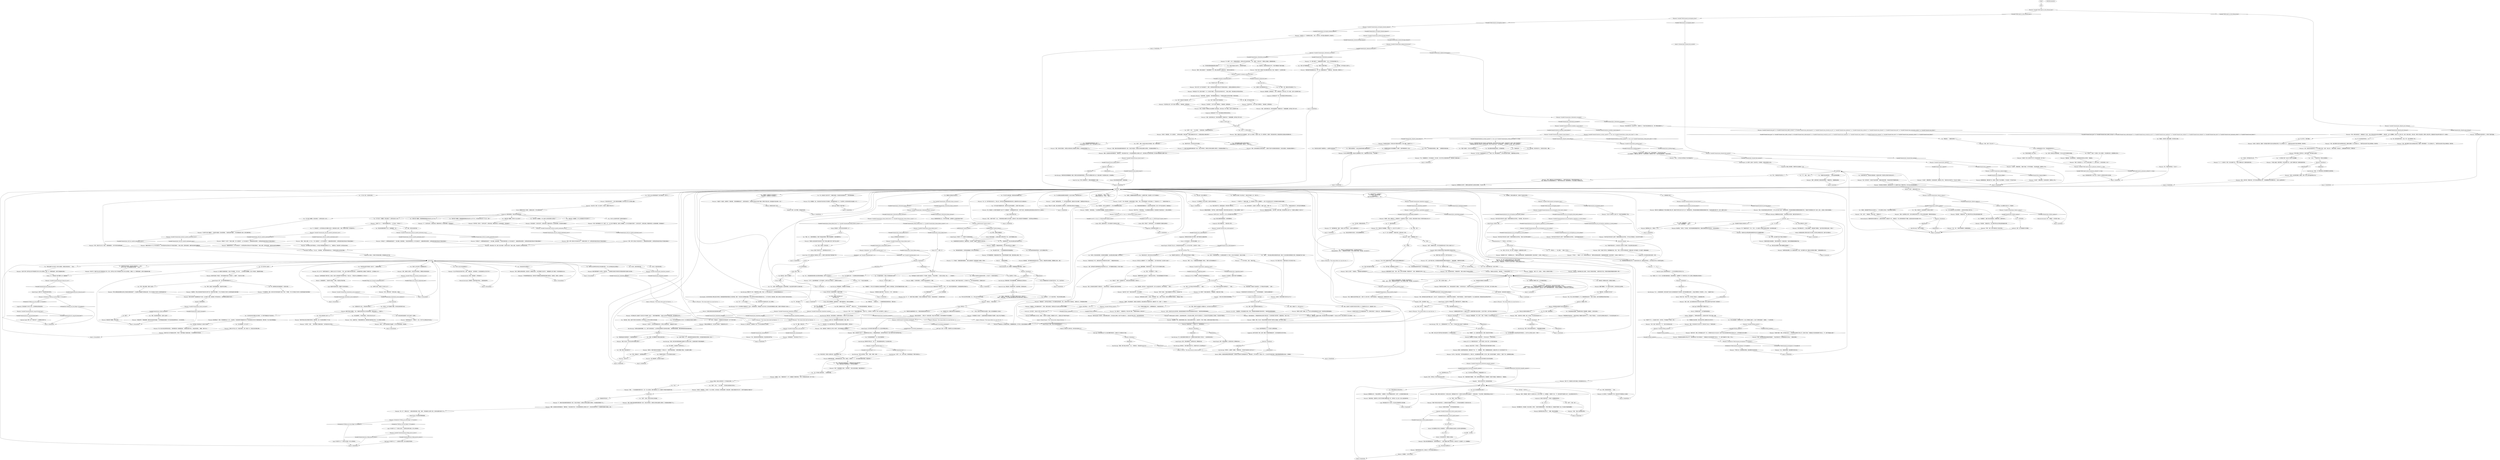 # BOOKSTORE / PLAISANCE
# Inside the book shop. Speaking with the proprietor.
# ==================================================
digraph G {
	  0 [label="START"];
	  1 [label="input"];
	  2 [label="You: “我正在找一本讲小鹦鹉的书。”"];
	  3 [label="Suggestion: 放松点。你攻破了她的抵抗情绪。继续逼她也无济于事。"];
	  4 [label="Rhetoric: 从技术上讲，确实是罪恶兄弟会做的事，没错。犯罪。"];
	  5 [label="You: 只是同情地点点头。"];
	  6 [label="Plaisance: 女人很冷漠，不过面容柔和了许多。她还会时不时地瞥向女儿的身影。"];
	  7 [label="Plaisance: “没事的。你没必要这样。相信别人是我的错。我会处理好这次的幽灵灾难，就像往常一样——孤身一人。独自战斗…”"];
	  8 [label="Kim Kitsuragi: “没错。我们没有侦查那些超级大富豪的不正当男女关系时，还会解决很多不寻常的神秘案件。”"];
	  9 [label="You: 说服她让你调查诅咒的商业区。"];
	  10 [label="You: Variable[\"doomed.plais_whitecheck_drama_convince\"]"];
	  11 [label="Variable[\"doomed.plais_whitecheck_drama_convince\"]", shape=diamond];
	  12 [label="!(Variable[\"doomed.plais_whitecheck_drama_convince\"])", shape=diamond];
	  13 [label="Plaisance: “先生！别开玩笑了。我肯定不会给你钱啊。”她露出拒绝的神情。“我会给你带来严重精神伤害的…”"];
	  14 [label="You: “夫人，我是一位著名的私家侦探，是法律的模范，而且还是所有犯罪行为方面的专家。”"];
	  15 [label="Plaisance: Variable[\"doomed.plais_whitecheck_succeeded\"]"];
	  16 [label="Variable[\"doomed.plais_whitecheck_succeeded\"]", shape=diamond];
	  17 [label="!(Variable[\"doomed.plais_whitecheck_succeeded\"])", shape=diamond];
	  18 [label="You: 朝她眨眨眼。"];
	  19 [label="You: “你的吊坠也是守护机制的一部分吗？”（指着她的项链。）"];
	  20 [label="Plaisance: “是的，是的？它怎么样了？”"];
	  21 [label="You: “是的。”"];
	  22 [label="You: “这*的确*是真的--而且显然这是市场的意志——也许可以让你的女儿成为一个例外？”"];
	  23 [label="You: “我来是为了摧毁自由市场，废除童工制度的。”"];
	  24 [label="Shivers: 你感觉头晕目眩…一阵冷风爱抚着你的肉体。"];
	  25 [label="Plaisance: “先生，我真没时间听你那些笑话。现在的情况非常严峻。”"];
	  26 [label="Inland Empire: 也许你真的*就是*能把这个女人从厄运中解救出来的人…"];
	  27 [label="Plaisance: “你只会让事情变得更糟。强迫自己去看看那些*书*吧。”她摆弄着自己的吊坠。“*快去看看*！”"];
	  28 [label="Plaisance: Variable[\"doomed.plais_altgreet_smash_failure\"]"];
	  29 [label="Variable[\"doomed.plais_altgreet_smash_failure\"]", shape=diamond];
	  30 [label="!(Variable[\"doomed.plais_altgreet_smash_failure\"])", shape=diamond];
	  31 [label="You: “它可以铸造劳动人民之间的联系——这是对抗共同敌人的好方法。”"];
	  32 [label="Kim Kitsuragi: “是的，马丁内斯的街道上真的需要更多治安维持者。”"];
	  33 [label="Plaisance: “谁，什么？我不明白你在说什么。凭良心讲，我不能只凭你需要地窖里的某些东西，就冒险把*末日灾厄*全部放出来。”"];
	  34 [label="Plaisance: “其实，”她停下来想了一会儿，“很多麻烦是从她离开之后开始的，这很古怪。我怎么知道诅咒不是她施放的？！我们现在必须控制住它。”"];
	  35 [label="You: “没错！钥匙！能交给我们吗？”"];
	  36 [label="Drama: 好样的。"];
	  37 [label="Drama: 没错，这是您的机会！只有*遥视者*可以解决这个案件。"];
	  38 [label="You: “不，你误会我了——我不是用自己的‘眼睛’去‘看’的，我用的是内心视觉，‘读取’了黑暗中的信息…是*超自然*的。”"];
	  39 [label="You: “你为什么还在聊书的事？你是想对我施咒吗？”"];
	  40 [label="Plaisance: “现在你高兴了吧，警官？因为*毁掉*一切而幸灾乐祸？”她闭上双眼，开始对脖子上的吊坠自言自语。"];
	  41 [label="Plaisance: “不，烟囱只是这栋建筑采暖系统的一部分，而且它非常庞大。她把自己封锁在金属防火幕背后…天知道她在那里做了什么。”"];
	  42 [label="Plaisance: “哦，对了…你看过之后，一定要记得回来找我。我很…*着急*，想知道她怎么说那个诅咒。还有你在那里*发现*了什么…”"];
	  43 [label="You: “好吧。我有点困惑。那是什么意思？”"];
	  44 [label="You: “等等，就这些？我还希望是些更…*超自然*的东西呢。”"];
	  45 [label="Plaisance: Variable[\"doomed.plais_blackcheck_savoir_bookstore\"]"];
	  46 [label="Variable[\"doomed.plais_blackcheck_savoir_bookstore\"]", shape=diamond];
	  47 [label="!(Variable[\"doomed.plais_blackcheck_savoir_bookstore\"])", shape=diamond];
	  48 [label="You: “我不确定小饰品商店这个主意会不会更好。”"];
	  49 [label="You: “不，夫人。我感觉过她的光环。她不是诅咒的罪魁祸首。”"];
	  50 [label="You: “我说过了，她是一个新奇骰子匠人。她的生意已经持续很长一段时间了。”"];
	  51 [label="Plaisance: “另一场革命？”她低头看着吊坠，手微微颤抖，接着又恢复了镇定。"];
	  52 [label="Plaisance: “请说吧！有什么东西活下来了吗？你有没有发现…那个存在？”"];
	  53 [label="Plaisance: “你当然不是了，你只不过是个警察而已。”她耸耸肩，显然很沮丧。"];
	  54 [label="entity hub"];
	  55 [label="Jump to: [entity hub]"];
	  56 [label="Jump to: [MAINHUB]"];
	  57 [label="Plaisance: “又见面了，尊敬的警官，”她像个机器人一样不停背诵着，“欢迎来到犯罪、浪漫和名人传记。”"];
	  58 [label="Plaisance: 突然间，她的呼吸变得急促，肩膀也塌了下来。“不…”她嘟囔着。“等等，我需要邀请她进来，给她道个歉。她一定在外面冻坏了吧…”"];
	  59 [label="Jump to: [MAINHUB]"];
	  60 [label="Logic: 在找到她说的那个*存在*之前，你没有什么实质性的东西可以告诉她。"];
	  61 [label="Plaisance: 她看起来很困惑。“我不明白。如果你不确定是她，那诅咒的源头到底*是什么*？她怎么解释那个*诅咒*？”"];
	  62 [label="Shivers: 不是为了她，不是为了他，也不是为了瑞瓦肖——或者是极乐世界。"];
	  63 [label="Volition: 不管你做什么，不要带走她的希望——这是对抗*整个不存在*的唯一武器。"];
	  64 [label="Plaisance: Variable[\"doomed.plais_altgreet_forced_door\"]"];
	  65 [label="Variable[\"doomed.plais_altgreet_forced_door\"]", shape=diamond];
	  66 [label="!(Variable[\"doomed.plais_altgreet_forced_door\"])", shape=diamond];
	  67 [label="You: “不了，谢谢。”[离开。]"];
	  68 [label="You: “等等，店主难道不应该了解自己的商品吗？”"];
	  69 [label="Plaisance: “最初的投资来自于他。在那之后，你可以称他是*静默合伙人*。”"];
	  70 [label="You: “夫人，你知道我和我的搭档以前在警局同事面前，是以什么出名的吗？”"];
	  71 [label="You: “1分。反正没有打动我。”"];
	  72 [label="You: “其实这件事真的与我无关，我们还是聊聊别的吧。”"];
	  73 [label="You: 为什么？"];
	  74 [label="You: “那就别搞这些花里胡哨的了。你能把钥匙给我吗？”"];
	  75 [label="You: “但是我不想问啊，开口问对我来说太低级了。”"];
	  76 [label="Inland Empire: 是的，冒险还要继续。在其他的水域。更黑暗的水域。"];
	  77 [label="Plaisance: “我应该注意到的……冥冥之中一切皆有定数。命运之手指引着我们，我们的相遇绝对不仅仅是偶然。”"];
	  78 [label="Jump to: [Plaisance: \"The woman before you scans the stor...\"]"];
	  79 [label="You: “呃，我看了一圈…我能告诉你到底看见了什么。”"];
	  80 [label="Plaisance: “你…把后门撞坏了？”她看起来悲伤又困惑。“为什么？我不是给你钥匙了吗。”"];
	  81 [label="Rhetoric: 当然了，依赖也有好的一面。"];
	  82 [label="Plaisance: “好吧…好吧！因为这个地方被*诅咒*了，就像安妮特说的那样！大家把这里叫做诅咒商业区不是毫无理由的！”"];
	  83 [label="Plaisance: “不！”在你的注视下，她有些动摇，嘴唇拼命挤出一丝浅浅的微笑…然后她崩溃了："];
	  84 [label="You: “如果只是个储藏室，那我稍微看看里面应该也没什么大不了的…又不是说它被*诅咒*了什么的，对吧？”"];
	  85 [label="Plaisance: “你*看过*了，你把那些幽灵放进来了！”她大喊着，脸涨得通红。“现在我们都得完蛋，这个地方被诅咒了，就像安妮特说的那样。大家把这里叫做诅咒商业区不是毫无理由的！”"];
	  86 [label="Plaisance: Variable[\"doomed.plais_told_her_annette_mentioned_curse\"]"];
	  87 [label="Variable[\"doomed.plais_told_her_annette_mentioned_curse\"]", shape=diamond];
	  88 [label="!(Variable[\"doomed.plais_told_her_annette_mentioned_curse\"])", shape=diamond];
	  89 [label="Plaisance: “就像大家说的一样，这个地方被诅咒了。他们把这里叫诅咒商业区可不是毫无理由的。”她闭上双眼，显然有些挫败，接着开始对着吊坠嘟囔起来。"];
	  90 [label="You: “烟囱不够大吧，谁也没办法生活在里面。”"];
	  91 [label="Jump to: [doomedhub]"];
	  92 [label="Plaisance: 她看起来有些困惑。“我不明白。如果不是她，那厄运的源头又是*什么*？她是怎么解释这个*诅咒*的？”"];
	  93 [label="You: “老实说，我也没找到答案。还有很多线索要跟，比如说那台像无线电脑一样的怪东西…”"];
	  94 [label="Plaisance: 女人点点头。“我能理解，你不能泄露官方机密，警官。但是我真的很感激你们部队的努力。”她突然有些羡慕地看着你。"];
	  95 [label="You: “哦，抱歉，我不知道诅咒的事。”"];
	  96 [label="Plaisance: “但是…在我们继续之前…你有没有遇到那个*恶毒的存在*？”她眯起眼睛，低声说出了那个名字。"];
	  97 [label="Plaisance: “好吧，你知道吗？我愿意让你去调查那个诅咒商业区。我们已经上了同一条船…也没什么其他事可以做。”"];
	  98 [label="Plaisance: Variable[\"doomed.plaisance_sugg_tell_dead_body\"]"];
	  99 [label="Variable[\"doomed.plaisance_sugg_tell_dead_body\"]", shape=diamond];
	  100 [label="!(Variable[\"doomed.plaisance_sugg_tell_dead_body\"])", shape=diamond];
	  101 [label="Inland Empire: 背信弃义？不，恐怕那个存在确实是真的。"];
	  102 [label="Plaisance: 她突然意识到自己失礼了。“抱歉，我肯定你能理解。”"];
	  103 [label="Plaisance: IsKimHere()"];
	  104 [label="IsKimHere()", shape=diamond];
	  105 [label="!(IsKimHere())", shape=diamond];
	  106 [label="Inland Empire: 是的，冒险还要继续。在其他的水域。更黑暗的水域。"];
	  107 [label="Plaisance: “呼！”她好像很失望，就像一个被别人说不行的孩子。“还有什么能帮你的吗？”"];
	  108 [label="You: “是的，那个存在，那个实体，邪恶能量——随便你想怎么称呼…”"];
	  109 [label="Plaisance: Variable[\"doomed.plaisance_dca_investigation_no_curse_ending\"]"];
	  110 [label="Variable[\"doomed.plaisance_dca_investigation_no_curse_ending\"]", shape=diamond];
	  111 [label="!(Variable[\"doomed.plaisance_dca_investigation_no_curse_ending\"])", shape=diamond];
	  112 [label="Plaisance: “欢迎——*请*务必为你带进这个地方的能量负责。”"];
	  113 [label="Composure: 她脸上的粉很厚，好像所有化妆品都抹了一遍。"];
	  114 [label="Plaisance: “当我说我们在超心理上已经没什么话好说的时候，我可并不是在开玩笑！很显然，你根本就不关心后果。谁给了你这种权利？”\n“当我说我们在超心理上已经没什么话好说的时候，我可并不是在开玩笑！”店主喘着粗气。“你显然就不关心后果。谁给了你这种权利？”"];
	  115 [label="Plaisance: 她耸耸肩，显然很沮丧。“好吧，我愿意听听。我们已经上了同一条船…也没什么其他事可以做。”"];
	  116 [label="Plaisance: “你做出这种蠢事之后，还让我怎么相信你？”她看起来有点生气。"];
	  117 [label="You: “我也不知道自己在想什么，居然那样闯进来…”"];
	  118 [label="Jump to: [bookshub]"];
	  119 [label="You: “我觉得你对待她的方式是错误的。”"];
	  120 [label="Plaisance: “我猜总比没有的强。”她耸耸肩。“下次她应该再努力一点。”"];
	  121 [label="You: “我觉得她对此无能为力。”"];
	  122 [label="Plaisance: “是吗？哎，希望我可以好好补偿她。她可是我的宝贝女儿。”"];
	  123 [label="Jump to: [Plaisance: \"The woman before you scans the stor...\"]"];
	  124 [label="Plaisance: “如果拥有足够的*意志力*，她绝对可以的。这就是所谓的*成长的烦恼*。生活并不简单，从来不会给人喘息的机会。”"];
	  125 [label="Plaisance: 普莱桑斯点点头。“她在这里帮我，一直都很忙，所以这学期她在家自学。当然了，这只是临时的解决方案。”"];
	  126 [label="Plaisance: “绝对不可以。”她有些窘迫。“它比我想象的还要危险。现在我绝对不会放你进去了，我们必须控制它。”"];
	  127 [label="You: “你为什么没立马告诉我是诅咒？”"];
	  128 [label="Plaisance: “这间商店施加了很多咒语。比如说，我在书上就有很多不同的诱导咒语。”她点点头。“它保证可以让销售额增加*15个百分点*！”"];
	  129 [label="Jump to: [Plaisance: \"The woman before you scans the stor...\"]"];
	  130 [label="Plaisance: “我就知道！”她浑身颤抖着。“这就是强加在我们身上的恐怖…”她摇摇头。"];
	  131 [label="Plaisance: “你是怎么…*知道*这些的？”"];
	  132 [label="Jump to: [Plaisance: \"The woman looks aloof, her features...\"]"];
	  133 [label="You: “是这样的，我这里有具腐烂的尸体，*真的*需要放到下面的冰箱里。”"];
	  134 [label="You: “一间‘灵媒工作室’？这比马丁内斯开书店更糟糕……”"];
	  135 [label="Plaisance: “没错，这主意真的很棒。谢谢你，警官！我马上就开始起草商业计划。”"];
	  136 [label="Jump to: [MAINHUB]"];
	  137 [label="You: “呃，这本迪克·马伦的书坏了，我都还没看完。你这里还有其他副本吗？”（把东西拿给她看。）"];
	  138 [label="Savoir Faire: 为什么还要为这个麻烦的女人费心——乘她不注意的时候打开窗帘就好了啊！"];
	  139 [label="Plaisance: “好吧…好吧！因为这个地方被*诅咒*了，就像大家说的一样！大家把这里叫做诅咒商业区不是毫无理由的！”"];
	  140 [label="Jump to: [MAINHUB]"];
	  141 [label="Plaisance: 女人看着灯光昏暗的商店，浑身止不住地颤抖。“那个诅咒……比你想象的还要糟糕。它是一种*疾病*，蚕食着所有根基。”"];
	  142 [label="You: “如果可以的话，我能问下门后有什么吗？”"];
	  143 [label="You: “也许你应该试试*重构*自己的事业…马丁内斯不像最适合开书店的地方。”"];
	  144 [label="Plaisance: “太多钱了，甚至……”她环视着这个肮脏的店铺。“也许我应该买点守护的。”"];
	  145 [label="You: “我跟你口中的那个*存在*聊过了。她的名字叫妮亚，是一个骰子匠人。”"];
	  146 [label="You: “她也许是有干系，但是我没能进一步质问那个邪恶存在。”"];
	  147 [label="You: “是的。我用了遥视者部队的秘密方法。”"];
	  148 [label="You: “是的。我召唤了*纪尧姆·列米利翁*的灵魂，在一阵迪斯科光芒之中，彻底驱除了诅咒。”"];
	  149 [label="Plaisance: “那是什么意思？你确定…哦，不过怎么轮得到我质疑你的方法呢？”她突然有些羡慕地看着你。"];
	  150 [label="Plaisance: “调查结束了。我不想让你再进去，你只会激怒这里的幽灵。现在，如果你打算*买*东西的话…”她转向门口，等待着潜在的顾客。"];
	  151 [label="Plaisance: “你找到修复整个经济系统的办法了吗…？”她怀疑地看着你。“还是你在说建筑的事？”"];
	  152 [label="Plaisance: “我肯定能找到人，帮我驱除徘徊在这间房子里的诅咒…不过情况确实*有所好转*，我能感觉到。”她点了点头。"];
	  153 [label="know about dca"];
	  154 [label="Perception (Hearing): “全能的神啊，”她祈祷到，“保护我和我诚信的企业，不受潜伏在窗帘之后的诅咒侵袭，称颂你的姓名……”"];
	  155 [label="You: “诅咒？但是诅咒不是真的啊，夫人。”"];
	  156 [label="Suggestion: 告诉她这跟一具*死尸*有关。这样事情会变得容易得多。"];
	  157 [label="Plaisance: “我能理解，先生。感谢你愿意堕入混沌。我会在这里坚守阵地——加强守护，尽我一切所能。如果你在旅途中遇到三阶存在……”"];
	  158 [label="Plaisance: 她在胸口画了一个X型的十字。“愿神明保佑你。”"];
	  159 [label="Suggestion: 这样只会持续一两天，最多一星期。然后她的情绪会变坏，又会开始感觉到*诅咒*的存在。"];
	  160 [label="Jump to: [Inland Empire: \"Wow. Total psychic collapse between...\"]"];
	  161 [label="Reaction Speed: 她没有预料到这个——至少没有预料到*灰域*这个词。"];
	  162 [label="Kim Kitsuragi: 警督斜了你一眼。“我是他的私人搭档，约翰…肖。我们在瑞瓦肖开了一家卓越的配偶监视公司。”"];
	  163 [label="MAINHUB"];
	  164 [label="Plaisance: “我提供的是有价值的服务。只要大家能来买书，我就没问题。”她向你挥舞着瘦骨嶙峋的手指。"];
	  165 [label="You: “除了找我们，你还能有什么更好的办法——”"];
	  166 [label="You: “什么咒语？”"];
	  167 [label="Plaisance: “太棒了！你跟她聊过了嘛？”"];
	  168 [label="You: “好吧。算了吧。”（跟你无关。）"];
	  169 [label="Plaisance: IsKimHere()  and  Variable[\"reputation.kim\"] >=4"];
	  170 [label="IsKimHere()  and  Variable[\"reputation.kim\"] >=4", shape=diamond];
	  171 [label="!(IsKimHere()  and  Variable[\"reputation.kim\"] >=4)", shape=diamond];
	  172 [label="shaofail"];
	  173 [label="Plaisance: Variable[\"doomed.plais_familyhub_reached\"]"];
	  174 [label="Variable[\"doomed.plais_familyhub_reached\"]", shape=diamond];
	  175 [label="!(Variable[\"doomed.plais_familyhub_reached\"])", shape=diamond];
	  176 [label="finalehub"];
	  177 [label="Drama: 您甜蜜的唇舌今天没有滴下蜜汁来…不过，您必须试试！"];
	  178 [label="Plaisance: “同时，买些书吧。尽量多买些。它们不会在这里停留太久的。”她的眼睛里闪烁出坚毅的目光。“还有什么能帮你的吗？”"];
	  179 [label="Plaisance: “没错。在这种商业关系中，我可以随时批判你的工作。我可以向你提出要求，限制你的创造自由。”"];
	  180 [label="Plaisance: “供奉，力量…这些不是我们这个地区的传统。”"];
	  181 [label="Plaisance: Variable[\"reputation.kim\"] > 1"];
	  182 [label="Variable[\"reputation.kim\"] > 1", shape=diamond];
	  183 [label="!(Variable[\"reputation.kim\"] > 1)", shape=diamond];
	  184 [label="Plaisance: “放过它吧，警官！买几本好书，你应该…被那些书*吸引*的！”"];
	  185 [label="You: “你保护不了它——无法抵抗*灰域*。关掉书店，尽可能离这个东西远一点吧。”"];
	  186 [label="You: “不，不是这样的，别人叫我们罪恶兄弟，是因为我们喜欢*破获*犯罪案件…并肩作战！”"];
	  187 [label="Plaisance: “谢谢你，先生。”她胆怯地叹了一口气，接着露出了谨慎的笑容。“还有一件事我没有告诉你…那个*存在*。”"];
	  188 [label="You: “当然了，烟囱…是天堂与地狱之间的通道…”"];
	  189 [label="Plaisance: “我可以告诉你，这栋建筑有些*不对劲*。自从我到了这里，就感觉到一种可怕的存在——就好像我在这里是*多余的*。”"];
	  190 [label="Plaisance: “不只是那样的，警官，我们对付的可是*超自然*力量。它是一个*邪魔*，专门以不良商业行为和令人失望的损益表为食的恶魔！”"];
	  191 [label="Endurance: 在你开口之前，先问问自己。这个女人真的能够*承受*真相吗？"];
	  192 [label="what neha said hub"];
	  193 [label="Plaisance: “你现在高兴了吧，因为你*毁掉*了一切…你打破了那扇门，现在诅咒也会冲着*我*来了。”她闭上双眼，开始对着自己的吊坠念念有词。"];
	  194 [label="You: “诅咒？但我以为诅咒不是真的啊。”"];
	  195 [label="Composure: 她的面纱掉了下来。现在你能看见恐惧背后的好奇心。"];
	  196 [label="Empathy: 显然，这也是她的一部分。"];
	  197 [label="You: “没关系的。跟我说说别的吧…”"];
	  198 [label="Plaisance: Variable[\"XP.help_annette\"]"];
	  199 [label="Variable[\"XP.help_annette\"]", shape=diamond];
	  200 [label="!(Variable[\"XP.help_annette\"])", shape=diamond];
	  201 [label="Plaisance: Variable[\"XP.help_annette\"]"];
	  202 [label="Variable[\"XP.help_annette\"]", shape=diamond];
	  203 [label="!(Variable[\"XP.help_annette\"])", shape=diamond];
	  204 [label="Plaisance: Variable[\"XP.help_annette\"]"];
	  205 [label="Variable[\"XP.help_annette\"]", shape=diamond];
	  206 [label="!(Variable[\"XP.help_annette\"])", shape=diamond];
	  207 [label="Kim Kitsuragi: “向您致以最诚挚的歉意，夫人。我们不会再说胡话了。这次来我们是想帮你*无偿*解决问题的。”虽然嘴里说着抱歉，警督的眼神里却隐含着消遣的意味。"];
	  208 [label="Rhetoric: 你那位同事的讽刺还真是有够尖锐的。"];
	  209 [label="Logic: 面对批评，她的处理方式就是否认。"];
	  210 [label="Plaisance: “天啦，我早就告诉过她不要这么做了。恶心死了。而且我也告诉过*你*，只要管好你自己的事就行。”她的声音很坚定。“显然你不知道养育一个女儿到底有多难，特别是在现在这种经济环境下。”"];
	  211 [label="Jump to: [familyhub]"];
	  212 [label="Plaisance: Variable[\"doomed.plais_entered_through_doomed\"]"];
	  213 [label="Variable[\"doomed.plais_entered_through_doomed\"]", shape=diamond];
	  214 [label="!(Variable[\"doomed.plais_entered_through_doomed\"])", shape=diamond];
	  215 [label="Plaisance: “太荒谬了，这只是在浪费我的时间，对所有人都没有好处。”她看起来不太高兴。"];
	  216 [label="Plaisance: “这么详尽地谈论诅咒是不好的。反噬…”她颤抖着。“这样很危险。讨论虚空幽灵会让它们生气的！”"];
	  217 [label="Drama: 偷偷缠绕到她身上去，巧言令色的恶魔。让她看看什么叫做世界级的不诚实！"];
	  218 [label="Plaisance: “但是…你还找到什么了？有什么东西还活着吗？不，当然不会有了。你有没有找到…存在？”"];
	  219 [label="Plaisance: “我的宝贝！她的奉献让我心生喜悦。”她对这个答案非常满意。“如果你有孩子的话，希望他们都能变得像我的安妮特一样好。”"];
	  220 [label="Empathy: 她对女儿的看法完全取决于她如何把你引诱进这间书店。"];
	  221 [label="You: “5分。我稍微有点兴趣。”"];
	  222 [label="You: “我不知道，我就直接这么走进来了。”"];
	  223 [label="You: “哦，我猜一定是我搞错了。”"];
	  224 [label="You: 我不想说这些。"];
	  225 [label="Jump to: [MAINHUB]"];
	  226 [label="Jump to: [MAINHUB]"];
	  227 [label="Drama: 没错，时机到了！您的机会来了！只有*超能警探*才能解决这种案子。"];
	  228 [label="Drama: 告诉她到底有多*可怕*！您知道她希望听到什么……"];
	  229 [label="You: “夫人，我是来帮忙的。我以前也处理过这种*超自然*状况。”"];
	  230 [label="You: “我是虚空亡魂。我拥有消除所有坏能量的能力。”"];
	  231 [label="Plaisance: 她耸耸肩。“我不确定能否相信你的主张——老实说，你看起来有点像酒鬼。很抱歉这么直白，但是…”"];
	  232 [label="Plaisance: 她紧张地扭动着。“如果你能保证的话，警官…那好吧。”她停顿了一下。“也许你是我们最后的希望。你能发誓吗？”"];
	  233 [label="You: “真男人是不需要钥匙的。”"];
	  234 [label="You: “见鬼，你是对的。这会促成哪门子的商业关系啊？”"];
	  235 [label="Kim Kitsuragi: “我们可不想那样。”"];
	  236 [label="Plaisance: “天啦，就连*警察*也没办法处理这些问题。看看你！都快成残废了。有人应该做点什么。”她把吊坠夹在两只手指之间摩挲着，若有所思。"];
	  237 [label="Plaisance: “哦，非常抱歉，先生。有些老旧的平装书耐久性不是很好。我也很想再卖给你一本，不过很可惜，我们的库存里只有这最后一本了。”"];
	  238 [label="Plaisance: Variable[\"tc.rvd\"] == true  or  IsTHCPresent(\"remote_viewer\")"];
	  239 [label="Variable[\"tc.rvd\"] == true  or  IsTHCPresent(\"remote_viewer\")", shape=diamond];
	  240 [label="!(Variable[\"tc.rvd\"] == true  or  IsTHCPresent(\"remote_viewer\"))", shape=diamond];
	  241 [label="Plaisance: “你*看过*了，你把那些幽灵放进来了！”她大喊着，脸涨得通红。“现在我们都得完蛋，这个地方被诅咒了，就像安妮特说的那样。大家把这里叫做诅咒商业区不是毫无理由的！”"];
	  242 [label="You: “奇怪…我也感觉到很多余。这是什么意思？”"];
	  243 [label="Untitled hub"];
	  244 [label="Jump to: [MAINHUB]"];
	  245 [label="Plaisance: “失败…更多的失败！”她背过身去，摇摇头。"];
	  246 [label="Jump to: [doomedhub]"];
	  247 [label="Plaisance: “绝对不行！我是不会让你打开那扇地狱之门的。其实，我不想让*任何*不熟悉通灵艺术的人卷入这场混乱。请离远一点。别管那些幽灵，这样它们就能继续沉睡。”"];
	  248 [label="Plaisance: “但是*有文化*也不能抵抗诅咒啊，不是吗？”她环视着这个肮脏的店铺。“也许我根本就不该听他的……”"];
	  249 [label="Plaisance: “我明白是怎么回事了。你进去，四处乱翻了一遍——但是一事无成。现在你又跟我说些*聪明话*，想掩盖这个事实。”"];
	  250 [label="Rhetoric: 要想说服她，只能祝你好运了。有些人可以将*任何事情*合理化。"];
	  251 [label="Logic: 她的*单纤维*内存。"];
	  252 [label="Plaisance: “一台冰箱？”她把玩着吊坠。“不，我不知道冰箱的事。难道你对书没兴趣吗？”她朝旁边的书架点点头。"];
	  253 [label="Empathy: 是的。有时候让人们自己得出结论会比较好。"];
	  254 [label="Drama: 要开始了！"];
	  255 [label="Plaisance: IsKimHere()"];
	  256 [label="IsKimHere()", shape=diamond];
	  257 [label="!(IsKimHere())", shape=diamond];
	  258 [label="Endurance: 也许你错了。她在这个世界上至少忍受了40年。"];
	  259 [label="Plaisance: Variable[\"XP.got_into_doomed_commercial_area\"]"];
	  260 [label="Variable[\"XP.got_into_doomed_commercial_area\"]", shape=diamond];
	  261 [label="!(Variable[\"XP.got_into_doomed_commercial_area\"])", shape=diamond];
	  262 [label="Half Light: 她把这个叫客户服务？！"];
	  263 [label="Plaisance: “你说*真正的*源头是什么意思？”她紧张地握住自己的吊坠。“你不会又打算给我上一堂*经济学*的课吧？！”"];
	  264 [label="You: “这个所谓的*诅咒*，不过是集体妄想的简单案例罢了。”"];
	  265 [label="You: “你只有这一个孩子吗？”"];
	  266 [label="You: “我从远处感觉到超自然波动。远方的沉睡者在呼唤。”"];
	  267 [label="You: “你想让我接下这个案子吗？我可以调查的，看看诅咒是否真实。”（总结。）"];
	  268 [label="You: “我觉得诅咒不是真的，我只想让你放我进去。”（总结。）\n“我不关心诅咒，我只是需要那台电冰箱。”（总结。）"];
	  269 [label="Plaisance: “天啦，你已经仔细浏览过所有书架了。为什么还不肯停下来呢？”她把玩着吊坠，然后直直地朝着你挥舞那瘦骨嶙峋的手指：“难道你不觉得很有压力吗？去吧，去吧——回去吧。那些书在等着你。”"];
	  270 [label="Plaisance: “哈？”她被你的话吓了一跳。“没什么。没人施加什么强制咒语来吸引顾客。这主意真是太蠢了！”"];
	  271 [label="Plaisance: “太棒了！跟她说完话后，你买书的欲望有多迫切？满分10分能打几分？”"];
	  272 [label="familyhub"];
	  273 [label="Plaisance: “是的。我的丈夫是河东的一个成功企业家。如果他能多*参与*一点我们在*这里*经营的生意就好了。”她有些沮丧。“不过无所谓，很快我们都会去大科戎了！”"];
	  274 [label="Plaisance: “确实。”她的声音十分果断，像刀一样尖锐。“所以现在笑话讲完了吗？”"];
	  275 [label="You: “我从里面侦查到超自然波动，必须强制调查。”"];
	  276 [label="Jump to: [doomedhub]"];
	  277 [label="Plaisance: “哦。”她显然非常失望。“怎么样？”"];
	  278 [label="You: 不行，真的太蠢了。\n不行！这样实在是太蠢了。"];
	  279 [label="Plaisance: “希望你能尽快找到解决办法。守护一破，通道就会被打开…”她颤抖着。“现在告诉我，那里有什么？”"];
	  280 [label="Jump to: [MAINHUB]"];
	  281 [label="Plaisance: Variable[\"doomed.plais_rhetoric_options\"]"];
	  282 [label="Variable[\"doomed.plais_rhetoric_options\"]", shape=diamond];
	  283 [label="!(Variable[\"doomed.plais_rhetoric_options\"])", shape=diamond];
	  284 [label="You: “喂，我才是这里中枪的人。腿上一颗…*还有*肩膀也有一颗。”"];
	  285 [label="Plaisance: “难道一直以来，你才是*这件事*的幕后主使吗？”"];
	  286 [label="Plaisance: “但是…但是…远古文献里没有任何*那方面*的记载啊！我怎么能保护书店不受*那个*的影响呢？！”"];
	  287 [label="Plaisance: “你是*对的*，警官。我不能就这么放下一切——特别是付出这么多心血之后！这间小书店已经变成我们街区的*街角小店*——我不能就这么跳上船离开。”"];
	  288 [label="Jump to: [doomed.plais_doomed_hub_reached]"];
	  289 [label="You: “存在？”"];
	  290 [label="You: “存在？不，我不这么觉得。”"];
	  291 [label="Plaisance: “我猜，应该是些非自然的魔法吧。”她颤抖着。“你应该找到*存在*，问问这栋建筑里的公司都怎么样了。跟它聊完之后记得回来找我。我*急着*想知道她怎么看那个诅咒。”"];
	  292 [label="Plaisance: “有的，我联系过很多通灵者，甚至还有一对塞美尼灵媒——他们帮我做了这些守护。”她朝着窗帘上那个像笼子一样的奇怪装饰点点头。"];
	  293 [label="Logic: 看起来咒语没有生效…周围除了你没有其他客人。"];
	  294 [label="You: “你可以试着对客人友好一点。”"];
	  295 [label="Drama: 不管出于什么原因，她在冰箱的事上对你撒了谎。看来你得自己想办法下到地窖去。"];
	  296 [label="Drama: 别装出一副这么惊讶的样子。您了解这些东西的，大人。"];
	  297 [label="Logic: 你*发现*什么了？只是办公空间——还有那台该死的冰箱。没什么好害怕的。"];
	  298 [label="Plaisance: Variable[\"TASK.report_back_to_plaisance_subtask\"] == false"];
	  299 [label="Variable[\"TASK.report_back_to_plaisance_subtask\"] == false", shape=diamond];
	  300 [label="!(Variable[\"TASK.report_back_to_plaisance_subtask\"] == false)", shape=diamond];
	  301 [label="Kim Kitsuragi: “抱歉，我们只能让你失望了，夫人。”他转向你。“现在我们可以走了吧？”"];
	  302 [label="Kim Kitsuragi: “如果你真的坚持要破解这个谜题，那我们应该回到壁炉那里去。也许你可以朝里面大喊什么的，制造点噪音？你会想到办法的，你总能想到。”"];
	  303 [label="Plaisance: “你说*真正的*源头是什么意思？”她紧张地握住自己的吊坠。“之前你说根本没有诅咒！”"];
	  304 [label="discovery channel"];
	  305 [label="Plaisance: “不不不，别这样嘲弄幽灵！它们不喜欢的…这样只会让它们更生气。还是随它们去的好。”"];
	  306 [label="Composure: 她的面纱掉了下来。现在你能看见恐惧背后的好奇心。"];
	  307 [label="You: “对付幽灵很简单。只要让它们看看谁是老大就行。”"];
	  308 [label="Plaisance: “你把我完全当傻子看吗？”她火冒三丈。“算了，你看书去吧。”"];
	  309 [label="You: “不，我一定是搞错了。她就在外面，非常有礼貌，是的。”"];
	  310 [label="Plaisance: Variable[\"doomed.plais_blackcheck_empathy_annette\"]"];
	  311 [label="Variable[\"doomed.plais_blackcheck_empathy_annette\"]", shape=diamond];
	  312 [label="!(Variable[\"doomed.plais_blackcheck_empathy_annette\"])", shape=diamond];
	  313 [label="You: “问问我的搭档就好了，金。他会为我担保的。”"];
	  314 [label="You: “你*必须*让我进地窖。那里有我非常需要的东西。”"];
	  315 [label="Plaisance: Variable[\"TASK.doomed_investigation_done\"]"];
	  316 [label="Variable[\"TASK.doomed_investigation_done\"]", shape=diamond];
	  317 [label="!(Variable[\"TASK.doomed_investigation_done\"])", shape=diamond];
	  318 [label="You: “我需要知道这扇门背后隐藏着什么*秘密*…这是*精神探索*的一部分。”"];
	  319 [label="Inland Empire: 那个…那个窗帘刚刚好像是*动了*？！"];
	  320 [label="Jump to: [doomedhub]"];
	  321 [label="You: “我听说工会压榨所有本地企业来支援他们罢工…为什么你的商店还在正常营运？”"];
	  322 [label="logic blackcheck"];
	  323 [label="You: “我只是想帮忙…不如来点霓虹灯，再来点闪光灯怎么样？”"];
	  324 [label="Plaisance: “一个*骰子匠人*？”她睁大双眼。“呃，痛快说吧！她为什么需要骰子——是为了进行某种*巫术*吗？有时候他们会用绵羊的踝骨…”"];
	  325 [label="You: “这是真的。我们住在一个岌岌可危的世界，没什么永远是对的。你得习惯混沌。”（继续。）"];
	  326 [label="Reaction Speed: 等等，提一下那具*死尸*！大家都很讨厌那个的。"];
	  327 [label="Logic: 你*发现*什么了？只是办公空间嘛。没什么好害怕的。"];
	  328 [label="Rhetoric: 她正在寻找一个好借口——但就是没有借口能为她的混账行为开脱。"];
	  329 [label="Plaisance: “我听说过这些*三阶邪灵*。在某些神秘文献中，它实在是太过黑暗，绝对不可以细说太久——而且肯定不能当着我女儿的面讲。”她示意你不要说话。"];
	  330 [label="Half Light: 愤怒和孤独让这个女人能在清醒时继续前行。你那些小打小闹根本比不过她。"];
	  331 [label="Kim Kitsuragi: “夫人——他说的是真的。我们在海岸下边的小松木教堂里发现了灰域异常。我不是有意要危言耸听——而且还*需要*进一步的研究——不过……看起来不太妙。”"];
	  332 [label="Suggestion: 也许还是告诉她实话的好。来吧…"];
	  333 [label="Plaisance: “再说，我这周围好像有些西奥的希望捕手…？我必须找到它们；如果我能找到它们的话，一切都会没事的。”"];
	  334 [label="Plaisance: “*不存在*…！”她喘了一口气。等到恢复镇定之后：“既然你会回到我这里来，我能想象得到事情一定杳无希望了。告诉我，你发现了什么？”"];
	  335 [label="Plaisance: Variable[\"doomed.plaisance_dca_investigation_capitalism_is_cursed_ending\"]"];
	  336 [label="Variable[\"doomed.plaisance_dca_investigation_capitalism_is_cursed_ending\"]", shape=diamond];
	  337 [label="!(Variable[\"doomed.plaisance_dca_investigation_capitalism_is_cursed_ending\"])", shape=diamond];
	  338 [label="Jump to: [familyhub]"];
	  339 [label="You: “好吧，我随便看看。”（总结。）\n“好吧，那我再看看。”（总结。）"];
	  340 [label="You: “所以，你就是这家书店的主人？”"];
	  341 [label="You: “老实说——这是一个垃圾场。没什么好看的，只有成堆的垃圾。这里需要来点阳光。”"];
	  342 [label="bookshub"];
	  343 [label="Plaisance: “管好你自己的事吧，先生。”她的态度变得十分粗鲁。“在*我们的社会*，大家是不会告诉别人应该怎样抚养自己的小孩。这不关你事，也不关其他人的事。”"];
	  344 [label="Plaisance: “哦，”她有些生气地嚷嚷着。“丢脸的丫头，这次又干什么好事了？！”"];
	  345 [label="Plaisance: 她翻了翻眼睛。“你一定是在开玩笑吧，从来没有发生过这种事。”"];
	  346 [label="Plaisance: IsKimHere()"];
	  347 [label="IsKimHere()", shape=diamond];
	  348 [label="!(IsKimHere())", shape=diamond];
	  349 [label="Plaisance: “别再说废话了。我已经说过*不可以*了！”"];
	  350 [label="Plaisance: Variable[\"doomed.plais_investigate_doomed_altgreet\"]"];
	  351 [label="Variable[\"doomed.plais_investigate_doomed_altgreet\"]", shape=diamond];
	  352 [label="!(Variable[\"doomed.plais_investigate_doomed_altgreet\"])", shape=diamond];
	  353 [label="Plaisance: Variable[\"doomed.plais_familyhub_reached\"]"];
	  354 [label="Variable[\"doomed.plais_familyhub_reached\"]", shape=diamond];
	  355 [label="!(Variable[\"doomed.plais_familyhub_reached\"])", shape=diamond];
	  356 [label="Plaisance: “天啦，我就知道！你确实有几分*野人*的样子。我们的相遇绝对不是偶然的！”"];
	  357 [label="Drama: 别这么挑挑剔剔，扭扭捏捏的了！要是不撒谎的话，您是无法说服她的。"];
	  358 [label="You: 好吧，我猜我可以试试：“罪恶兄弟。”（朝金点点头。）“别人都叫我的搭档和我，*罪恶兄弟*。”"];
	  359 [label="Plaisance: Variable[\"doomed.plais_familyhub_reached\"]"];
	  360 [label="Variable[\"doomed.plais_familyhub_reached\"]", shape=diamond];
	  361 [label="!(Variable[\"doomed.plais_familyhub_reached\"])", shape=diamond];
	  362 [label="Plaisance: IsKimHere()"];
	  363 [label="IsKimHere()", shape=diamond];
	  364 [label="!(IsKimHere())", shape=diamond];
	  365 [label="Plaisance: “给我的商品打折？！我明白了，先生，你并不怎么重视这些书的价值。”"];
	  366 [label="You: “你为什么这么紧张那些窗帘？我只想知道另一边有什么。”"];
	  367 [label="Plaisance: Variable[\"doomed.plais_told_her_annette_mentioned_curse\"]"];
	  368 [label="Variable[\"doomed.plais_told_her_annette_mentioned_curse\"]", shape=diamond];
	  369 [label="!(Variable[\"doomed.plais_told_her_annette_mentioned_curse\"])", shape=diamond];
	  370 [label="Plaisance: Variable[\"doomed.plais_told_her_annette_mentioned_curse\"]"];
	  371 [label="Variable[\"doomed.plais_told_her_annette_mentioned_curse\"]", shape=diamond];
	  372 [label="!(Variable[\"doomed.plais_told_her_annette_mentioned_curse\"])", shape=diamond];
	  373 [label="Kim Kitsuragi: 他转过身，但你还是看见一丝微笑的痕迹——他努力不让自己大笑出来。"];
	  374 [label="Rhetoric: 沙漠侏儒萨满…？用这种方式描述一个群体，听起来似乎有些可疑。"];
	  375 [label="You: “当然了，烟囱…是天堂与地狱之间的通道。现在一切都说得通了！”"];
	  376 [label="Inland Empire: 难以置信的黑暗和废墟。"];
	  377 [label="Plaisance: “又见面了，尊敬的警官。欢迎来到犯罪、浪漫和名人传记。”"];
	  378 [label="Jump to: [MAINHUB]"];
	  379 [label="You: “当然了。没错。经济。”"];
	  380 [label="Kim Kitsuragi: “呃，这绝对是很有*教育意义的*。如果我们在旅途中遇到*三阶存在*，一定会回来告诉你的。”"];
	  381 [label="Shivers: 突然间，你感觉这家商店变得陈旧起来，在海岸空气的影响下变得潮湿而沁润。书籍在腐烂，空气异常冰冷。那边也一样——1200米开外的城市海岸。教堂的黑暗阴影映照在水面上，召唤着你。"];
	  382 [label="You: 别提了。"];
	  383 [label="Plaisance: 她轻轻推了推眼镜，焦虑又紧张。"];
	  384 [label="Plaisance: “*被诅咒*？谁说的，安妮特吗？”她眨眨眼。“看来我要跟她谈谈了…这里没有被诅咒，只是拥有比较强大的*磁力*能量。很有利于商业活动。我也因此而*生意兴隆*，先生！”"];
	  385 [label="You: “这栋建筑里的存在是真实的。我能感觉到。它潜伏着，渴望着。但是我可以带来平和。”"];
	  386 [label="Plaisance: “是的，恐怕是的。她是个讨人喜欢的小孩，也许可以更好一点，如果她能…”她停顿了几秒。“不，我们真的养不起更多小孩了。反正这种经济状况不行。”"];
	  387 [label="You: “你丈夫也在书店帮忙吗？”"];
	  388 [label="Plaisance: “我们都挺忙的，你知道的，我丈夫和我，非常忙。”她的声音稍微有些颤抖…“养孩子很费心的。你看起来不像是个父亲，所以我也不指望你能理解…”"];
	  389 [label="doomedhub"];
	  390 [label="Plaisance: Variable[\"doomed.plais_shivers_grand_couron\"]"];
	  391 [label="Variable[\"doomed.plais_shivers_grand_couron\"]", shape=diamond];
	  392 [label="!(Variable[\"doomed.plais_shivers_grand_couron\"])", shape=diamond];
	  393 [label="shiveria"];
	  394 [label="Jump to: [familyhub]"];
	  395 [label="Plaisance: “你不是超能警探。你看起来根本不像——而且你明显就是个酒鬼。请原谅我这么直接，不过…”"];
	  396 [label="Kim Kitsuragi: “当然了，夫人。我可以保证，我的搭档是这个*特殊*领域的名人。”"];
	  397 [label="Half Light: 见鬼！为了撒谎，你居然否认自己的瑞瓦肖血统吗！"];
	  398 [label="You: “这是唯一能让调查继续的方法。”"];
	  399 [label="You: “你戴的吊坠还挺奇怪的。”（故弄玄虚地眯起眼睛。）"];
	  400 [label="Plaisance: “战斗，敌人…我的哲学就是每个人都能和睦相处。”"];
	  401 [label="Plaisance: “还有你…我的天啦，看看你！感觉就连*警察*也没办法处理这些问题。有人必须做点什么了。”她把吊坠夹在两只手指之间摩挲着，若有所思。"];
	  402 [label="You: “老实说，我不确定该怎么想。”"];
	  403 [label="You: “如果只是一间储藏室，为什么会有塞美尼守护在保护它？”"];
	  404 [label="Plaisance: “黑暗…”她闭上双眼，点了点头。“那一定是真的了…这个地方被诅咒了，就像安妮特说的那样。大家把这里叫做诅咒商业区不是毫无理由的！”"];
	  405 [label="You: “你是说烟囱是采暖系统的一部分？”\n“你是说烟囱是中央壁炉的一部分？我在里面听见*声音*了…”"];
	  406 [label="Plaisance: 她的声音变成一阵低语：“是*财务困境*的诅咒。是*毁灭*——是破产。”她又盯住了窗帘…"];
	  407 [label="Jump to: [doomedhub]"];
	  408 [label="Plaisance: 她用手摆弄着脖子上的吊坠，若有所思。“一定是那些咒语和守护保护我不受那些邪恶和不道德行为的伤害。”"];
	  409 [label="You: “她不是巫师——或者什么‘邪恶存在’。她是个女商人，跟你一样。”"];
	  410 [label="You: “她说那不过是资本主义。破产只是我们经济系统的一种怪癖。”"];
	  411 [label="Plaisance: “等等，*什么*？”她整张脸变得像骷髅一样惨白。“那整个经济系统都被诅咒了？！”"];
	  412 [label="Plaisance: “哦，我明白了…”她看着吊坠，然后又看了看你。“我猜是时候再去一趟布吉街了。”"];
	  413 [label="Jump to: [MAINHUB]"];
	  414 [label="You: “没关系，我还有其他问题。”"];
	  415 [label="Plaisance: “讲小鹦鹉的书？楼上应该有，就在传记书架的旁边。”"];
	  416 [label="Jump to: [MAINHUB]"];
	  417 [label="Suggestion: 只要别说你没找到*任何*答案。这种不确定性让她备受煎熬。"];
	  418 [label="Plaisance: Variable[\"doomed.furnace_heard_voices\"]"];
	  419 [label="Variable[\"doomed.furnace_heard_voices\"]", shape=diamond];
	  420 [label="!(Variable[\"doomed.furnace_heard_voices\"])", shape=diamond];
	  421 [label="Plaisance: IsKimHere()"];
	  422 [label="IsKimHere()", shape=diamond];
	  423 [label="!(IsKimHere())", shape=diamond];
	  424 [label="third presence"];
	  425 [label="You: “我的调查让我发现现实中有一个2毫米的灰域小洞。这就是诅咒的源头——这片商业区*和*马丁内斯的厄运源头。”"];
	  426 [label="Plaisance: “你们俩在说什么鬼话呢？完全风马牛不相及啊。再说了，”她厌恶地撇弃嘴唇，“*我的*丈夫肯定不会做这种事。我们都是很正派的人。”"];
	  427 [label="Plaisance: “安妮特，没错，是我的女儿。希望她别又一头栽进科幻小说里了！告诉我，她有没有像个乖女孩一样好好完成自己的工作？”"];
	  428 [label="Plaisance: “先生，那么小的孩子要钱做什么？没，我帮她把钱存起来了，当做一笔资金，这样才能保障她未来的经济来源。”"];
	  429 [label="Composure: 在精心打造的外表下，你读到一丝转瞬即逝的悲伤。"];
	  430 [label="Jump to: [greethub]"];
	  431 [label="Plaisance: Variable[\"doomed.bookstore_backdoor_smash_failure\"]"];
	  432 [label="Variable[\"doomed.bookstore_backdoor_smash_failure\"]", shape=diamond];
	  433 [label="!(Variable[\"doomed.bookstore_backdoor_smash_failure\"])", shape=diamond];
	  434 [label="You: “黑暗石棺…”（戏剧性地停顿一下。）"];
	  435 [label="Plaisance: Variable[\"doomed.plais_drama_failure_once\"]"];
	  436 [label="Variable[\"doomed.plais_drama_failure_once\"]", shape=diamond];
	  437 [label="!(Variable[\"doomed.plais_drama_failure_once\"])", shape=diamond];
	  438 [label="Plaisance: “好吧，但是只可以问几个问题。”她凝视着窗帘。“你可不想打扰到那些幽灵…”"];
	  439 [label="You: “*极端暴力*。守护让它们只能邀请自己的幽灵家族成员。塞美尼人也希望如此，因为他们跟幽灵是勾结在一起的。”"];
	  440 [label="Plaisance: “你说得对…”她有些窘迫。“它比我想象的还要糟糕。现在我们必须控制住它！”"];
	  441 [label="Drama: 您没有*撒谎*——这是让她的心灵得到平静。所以，这些手段都是正当的。"];
	  442 [label="Kim Kitsuragi: 警督听的不够认真。“哦，呃…”他有些困惑地低吟着。你让他有些为难。"];
	  443 [label="Plaisance: “不，不可能的！”她略呆困惑地看着你。“我怎么能相信你？你明显就是个老酒鬼，别误会…”"];
	  444 [label="parahub"];
	  445 [label="You: “一开始，是你的守护把我引到这里的。我身上也流淌着塞美尼人的血液。”"];
	  446 [label="Jump to: [MAINHUB]"];
	  447 [label="You: “见鬼，你真是一点用也没有。”"];
	  448 [label="Jump to: [MAINHUB]"];
	  449 [label="You: “没什么…有时候我真的很笨拙，抱歉。”（揉揉隐隐作痛的前额。）"];
	  450 [label="You: “那扇门让我很不舒服。”"];
	  451 [label="Plaisance: Variable[\"TASK.report_to_the_tribunal_done\"]"];
	  452 [label="Variable[\"TASK.report_to_the_tribunal_done\"]", shape=diamond];
	  453 [label="!(Variable[\"TASK.report_to_the_tribunal_done\"])", shape=diamond];
	  454 [label="You: “请原谅，我甚至都不明白自己在说些什么。一次专业精神上的失误，不能代表我的价值观念。”"];
	  455 [label="Jump to: [greethub]"];
	  456 [label="Plaisance: Variable[\"doomed.plais_altgreet_post_tribunal\"]"];
	  457 [label="Variable[\"doomed.plais_altgreet_post_tribunal\"]", shape=diamond];
	  458 [label="!(Variable[\"doomed.plais_altgreet_post_tribunal\"])", shape=diamond];
	  459 [label="Plaisance: “我不紧张，我只是…”在你的注视下，她有些动摇，嘴唇拼命挤出一丝浅浅的微笑…然后她崩溃了："];
	  460 [label="Plaisance: “你说*真正的*源头是什么意思？”她紧张地握住自己的吊坠。“我还以为这件事已经解决了！”"];
	  461 [label="Plaisance: “离开？”她眨了两下眼，仔细琢磨着你的话，然后：“警官，我*坚持*你把发现的一切都告诉我！我不能因为一时兴起把一切都抛诸脑后……”"];
	  462 [label="Kim Kitsuragi: 警督看着你，等着看接下来的发展。"];
	  463 [label="Plaisance: 她沉默地站了一两秒，然后重重地吐出一口气。“你说得对。书店甚至都不是我最初的计划，其实我想卖些只有内行才懂的随身用具，帮助平衡一下这个街区的黑暗能量。”"];
	  464 [label="Plaisance: 你听见女人轻蔑地哼了一声，像是在嘲笑你。“太多*矛盾*的地方？这又是什么鬼话？”"];
	  465 [label="You: “首先，*你*就是其中一个矛盾。”"];
	  466 [label="Plaisance: “只是一扇门？这个地方被诅咒了，警探！大家把这里叫做诅咒商业区可不是毫无来由的——看看在这里倒闭的公司有多少！”"];
	  467 [label="Plaisance: Variable[\"doomed.plais_rhetoric_options\"]"];
	  468 [label="Variable[\"doomed.plais_rhetoric_options\"]", shape=diamond];
	  469 [label="!(Variable[\"doomed.plais_rhetoric_options\"])", shape=diamond];
	  470 [label="Empathy: 感觉一点也不舒服，有种幽灵的感觉。"];
	  471 [label="Plaisance: IsTaskActive(\"TASK.go_see_the_fridge\")--[[ Variable[ ]]"];
	  472 [label="IsTaskActive(\"TASK.go_see_the_fridge\")--[[ Variable[ ]]", shape=diamond];
	  473 [label="!(IsTaskActive(\"TASK.go_see_the_fridge\")--[[ Variable[ ]])", shape=diamond];
	  474 [label="Plaisance: “我向你保证，我是所有人中非常了解*教育*重要性的那一种。只要书店一走上正轨，她马上就会回到学校。”"];
	  475 [label="Esprit de Corps: 那就去吧。撼动她的世界，他这样想到。我来谱点曲子。"];
	  476 [label="Empathy: 对于她来说，话里有*很多*东西需要解析。"];
	  477 [label="Inland Empire: 哇哦。现在你们俩的精神都崩溃了。"];
	  478 [label="Plaisance: Variable[\"doomed.plais_inland_unwanted\"]"];
	  479 [label="Variable[\"doomed.plais_inland_unwanted\"]", shape=diamond];
	  480 [label="!(Variable[\"doomed.plais_inland_unwanted\"])", shape=diamond];
	  481 [label="Esprit de Corps: 尽管一副冷静的样子，警督也很想破解这个谜题。"];
	  482 [label="Inland Empire: 她记得。很好。"];
	  483 [label="Plaisance: “你说的*没错*，警官。我不能失去信心——特别是现在安妮特又开始上学，还交到了朋友！”她看着正在书店角落安静学习的女儿。“不，我们不能就这么离开！”"];
	  484 [label="Plaisance: “我听说过这些*三阶邪灵*。在某些神秘文献中，它实在是太过黑暗，绝对不可以细说太久——而且肯定不能公开讲。”她示意你保持沉默。"];
	  485 [label="You: “好吧，不说废话了。问题是我们有时候会接手一些*不寻常*的案子。”"];
	  486 [label="You: “有时候采取极端措施是很有必要的。”"];
	  487 [label="anettehub"];
	  488 [label="You: “你说得对，诅咒比以前要厉害了——所以你需要放我进去调查。”"];
	  489 [label="Plaisance: “但是你无法从那些虚构的故事里学到生活中*最重要的事情*。”"];
	  490 [label="Plaisance: “没错。我是这间小文化商店最骄傲的主人。”她的声音有些尖锐，好像这样能更有穿透力一些。\n“没错。我是这间小文化商店最骄傲的主人。”她的声音有些尖锐，听起来很熟悉——你之前通过门铃跟她说过话。"];
	  491 [label="Plaisance: “那你为什么要跟我说话？所有东西都在书架上啊。难道你不觉得*应该*买点什么吗？”她把玩着吊坠，然后直直地朝着你挥舞那瘦骨嶙峋的手指：“看见那边那些书架了吗，去吧，被吸引过去吧。”"];
	  492 [label="Plaisance: “好了，这并不是针对谁，其实是跟正确的销售实践和市场调查有关。”她抱起胳膊。“我期待你们的回答。”"];
	  493 [label="You: “这个丈夫是安妮特的父亲吗？”"];
	  494 [label="Plaisance: 她僵硬又严厉地站着，默默生着气。十秒左右过去了，没有任何变化。"];
	  495 [label="Kim Kitsuragi: “是的，我们在这里玩的很开心。”警督用脚拍打着地面。"];
	  496 [label="You: “那些压力让安妮特变得非常焦虑。你知道她在咬指甲吗？”\n“我知道安妮特是个小骑士……她看起来似乎能承受，实际上却是身心俱疲。你知道她一直在啃指甲吗？”"];
	  497 [label="Plaisance: “你发现什么了？”她好像有点焦虑。“还有，买些书吧。说不定能从里面发现什么*教诲*呢。”"];
	  498 [label="Plaisance: Variable[\"doomed.plais_said_shao_lie\"]"];
	  499 [label="Variable[\"doomed.plais_said_shao_lie\"]", shape=diamond];
	  500 [label="!(Variable[\"doomed.plais_said_shao_lie\"])", shape=diamond];
	  501 [label="Plaisance: Variable[\"doomed.plais_drama_failed_twice\"]"];
	  502 [label="Variable[\"doomed.plais_drama_failed_twice\"]", shape=diamond];
	  503 [label="!(Variable[\"doomed.plais_drama_failed_twice\"])", shape=diamond];
	  504 [label="Plaisance: “拜托！”她的眼睛亮了起来。“玩笑说够了，现在已经没有退路。你能向我保证吗？”"];
	  505 [label="Jump to: [MAINHUB]"];
	  506 [label="Plaisance: Variable[\"doomed.plais_drama_failed_thrice\"]  or  Variable[\"doomed.plais_drama_failure_counter\"] >=2"];
	  507 [label="Variable[\"doomed.plais_drama_failed_thrice\"]  or  Variable[\"doomed.plais_drama_failure_counter\"] >=2", shape=diamond];
	  508 [label="!(Variable[\"doomed.plais_drama_failed_thrice\"]  or  Variable[\"doomed.plais_drama_failure_counter\"] >=2)", shape=diamond];
	  509 [label="Plaisance: “也许…我应该关掉这家书店，开一间*灵媒工作室*！没错！”她点点头。“确实说得通。你也看见了，犯罪就是第六种元素——黑暗元素。”"];
	  510 [label="Jump to: [MAINHUB]"];
	  511 [label="You: “你有没有想过搞促销？也许可以吸引一些顾客。”"];
	  512 [label="Plaisance: Variable[\"doomed.plais_told_her_annette_mentioned_curse\"]"];
	  513 [label="Variable[\"doomed.plais_told_her_annette_mentioned_curse\"]", shape=diamond];
	  514 [label="!(Variable[\"doomed.plais_told_her_annette_mentioned_curse\"])", shape=diamond];
	  515 [label="Plaisance: “就像安妮特说的，这个地方被诅咒了。他们把这里叫诅咒商业区可不是毫无理由的。”她闭上双眼，显然有些挫败，接着开始对着吊坠嘟囔起来。"];
	  516 [label="You: “普莱桑斯，我有些话要告诉你…我找到了厄运真正的源头。”"];
	  517 [label="Plaisance: “一个…什么？”"];
	  518 [label="You: “呃…抱歉，好像又错了。”"];
	  519 [label="Plaisance: “我猜，应该是些非自然的魔法吧。”她颤抖着。“你应该找到*存在*，问问这栋建筑里的公司都怎么样了。还有诅咒的源头是什么？这是窗帘后那扇门的钥匙，给你。”"];
	  520 [label="Plaisance: “但是…在我们继续之前…你有没有遇到那个*恶毒的存在*？”她眯起眼睛，低声说出了那个名字。"];
	  521 [label="Plaisance: “是的，我听说它很庞大。她把自己封锁在楼上的金属防火幕背后…天知道她在那里做了什么。”"];
	  522 [label="You: “老实说，这个吊坠像是个骗局。你本来还有更多事可以做。”"];
	  523 [label="Plaisance: Variable[\"doomed.plais_suggestion_truth\"]"];
	  524 [label="Variable[\"doomed.plais_suggestion_truth\"]", shape=diamond];
	  525 [label="!(Variable[\"doomed.plais_suggestion_truth\"])", shape=diamond];
	  526 [label="Plaisance: “谢谢你，警官。真心的。你给这间卑微的书店带来了更好的心灵能量，这可不是件小成就。”"];
	  527 [label="Plaisance: “我做得没有看上去那么好…”她抓住自己的吊坠。“我只能感谢塞美尼守护的保护。”"];
	  528 [label="Plaisance: “哦，你是说有一台*奇怪*机器的那个女孩？呼！我想起她了…她的能量体很不友好，*非常*不友好。她老是漫无边际的说些自己的内存不见了之类的话…”"];
	  529 [label="Empathy: …我的丈夫完全不同。绝对是这样没错。"];
	  530 [label="Drama: 让它见鬼去吧——或许您应该撒谎，大人？"];
	  531 [label="Plaisance: “你说*真正的*源头是什么意思？”她紧张地握住自己的吊坠。“你说的是…*第三存在*吗？”"];
	  532 [label="Plaisance: “所有书都在架子上，请自己慢慢看。”她轻轻推了推眼镜。“这些书架对你很有压迫感，不是吗？”"];
	  534 [label="You: “是啊，当然。”"];
	  535 [label="You: “等等。大科戎？那是什么？”"];
	  536 [label="Plaisance: Variable[\"doomed.plais_familyhub_reached\"]"];
	  537 [label="Variable[\"doomed.plais_familyhub_reached\"]", shape=diamond];
	  538 [label="!(Variable[\"doomed.plais_familyhub_reached\"])", shape=diamond];
	  539 [label="You: “关于这个诅咒，我还有些问题…”"];
	  540 [label="You: （将一只手放在心脏的位置。）“这是我的荣耀。”"];
	  541 [label="You: “其实，我再也感觉不到那种波动了…那股超自然力量已经离开我了。”\n“其实，我再也感觉不到那种波动了。我只想去冰箱那里…”"];
	  542 [label="Plaisance: Variable[\"doomed.plais_whitecheck_succeeded\"]"];
	  543 [label="Variable[\"doomed.plais_whitecheck_succeeded\"]", shape=diamond];
	  544 [label="!(Variable[\"doomed.plais_whitecheck_succeeded\"])", shape=diamond];
	  545 [label="Inland Empire: 女人的脖子上挂着一只金色吊坠，形状像是一只困在琥珀里的小鱼头。"];
	  546 [label="Plaisance: “不，不…你是对的，警官！你已经说服了我——这是个很棒的主意！谢谢你给我的灵感。”"];
	  547 [label="Drama: 您知道吗，也许这次应该对她坦率一点？"];
	  548 [label="You: “如果只是一间储藏室，为什么窗帘上会有些奇怪的小装饰品？”"];
	  549 [label="You: “你可以拒绝放弃，用希望去守护它。过去人们都是这么做的——在这个东西附近建造了一座教堂，一个礼拜的场所。”"];
	  550 [label="Plaisance: “你叫…*什么*？”她透过眼镜盯着你。“这是干什么，讲笑话吗，警官先生？你们一起*犯罪*吗，还是什么？”"];
	  551 [label="Plaisance: “是的，一个住在烟囱里的恶毒*存在*…是一个女人的形象。很有可能是女巫。她，或者是*它*跟诅咒有着某种关联。”"];
	  552 [label="Plaisance: “没错，烟囱只是这栋建筑采暖系统的一部分，而且它非常庞大。她把自己封锁在金属防火幕背后…天知道她在那里做了什么。”"];
	  553 [label="Plaisance: “所有人都知道这栋建筑之前的公司前前后后都宣告破产了。而且那些*恶毒幽灵*还停留在这里，专门以不良商业行为和令人失望的损益表为食！”"];
	  554 [label="You: “她说没有诅咒，因为实在有太多矛盾的地方了。”"];
	  555 [label="You: “没错，我驱逐了它。诅咒已经不在了。”"];
	  556 [label="Plaisance: “当然。在你进行远古仪式的时候，我相信我的塞美尼守护和护身符能够保护你的安全…”她突然有些羡慕地看着你。"];
	  557 [label="Plaisance: “是的，因为她的生意使用了*通灵血咒*，一直在供养诅咒！”她的皮肤上冒出红色的疹斑。"];
	  558 [label="Plaisance: Variable[\"doomed.plaisance_drama_lie_arts\"]"];
	  559 [label="Variable[\"doomed.plaisance_drama_lie_arts\"]", shape=diamond];
	  560 [label="!(Variable[\"doomed.plaisance_drama_lie_arts\"])", shape=diamond];
	  561 [label="Plaisance: IsTaskActive(\"TASK.go_see_the_fridge\")--[[ Variable[ ]]"];
	  562 [label="IsTaskActive(\"TASK.go_see_the_fridge\")--[[ Variable[ ]]", shape=diamond];
	  563 [label="!(IsTaskActive(\"TASK.go_see_the_fridge\")--[[ Variable[ ]])", shape=diamond];
	  564 [label="Plaisance: 她重重喘息着，想要冷静下来。渐渐地，她恢复了往日的镇静——不过还是一个字也说不出来。"];
	  565 [label="Inland Empire: *经济*是一种神秘的力量，就像宇宙的天气。神秘而又严酷。"];
	  566 [label="You: “是啊，其实让孩子们把手指头咬掉也挺好的。忘了我说过的话吧。”"];
	  567 [label="Inland Empire: 你已经走了这么远——你知道该如何结束这一切。这个存在*背后*，还会有另一个存在。"];
	  568 [label="Plaisance: “清除？你这是…”她低头看着颤抖手中的吊坠，然后镇定下来。"];
	  569 [label="Encyclopedia: 以前大家对其他人种知之甚少的时候，奥西登国家把西奥帝国称之为尚恩帝国。那是一个原生而又充满神秘的国度，你可以把所有对异域的幻想投射到它身上。关于它的传说一直持续着，很多人仍然以为‘尚恩’是个真实存在的地方。"];
	  570 [label="Plaisance: 她讪笑到。“老实说，不太知道。大部分商品都是我姐姐弄来的。我能肯定都是些很文学的东西，*文笔优美的散文*…”"];
	  571 [label="whitefailhub"];
	  572 [label="Drama: 是时候启动古老的谎言机了！"];
	  573 [label="Plaisance: “哦，为了…不！”她揉了揉自己的眼睛，不过脸上还是隐隐泛起一阵红晕。“别说这些胡话了，你还是看书去吧。”"];
	  574 [label="You: “我就是法律。”"];
	  575 [label="You: “我不知道。其实真的没什么。我没有任何权利，抱歉。”"];
	  576 [label="Plaisance: Variable[\"doomed.bookstore_browsed_items\"]"];
	  577 [label="Variable[\"doomed.bookstore_browsed_items\"]", shape=diamond];
	  578 [label="!(Variable[\"doomed.bookstore_browsed_items\"])", shape=diamond];
	  579 [label="Plaisance: “从今以后，别指望我再帮什么忙了。后面上了锁，钥匙也被我丢了。我不会戏弄这种力量的。”她摆弄着自己的吊坠。"];
	  580 [label="You: “不算是。”"];
	  581 [label="Plaisance: “为什么不呢？难道她不够友好？难道你不觉得应该跟她说话吗？”"];
	  582 [label="Jump to: [Plaisance: \"The woman before you scans the stor...\"]"];
	  583 [label="Plaisance: “先生！请注意你的用词。”她抱起双臂。“我的小孩绝对不会做出这种事的。”"];
	  584 [label="Plaisance: 她整张脸都亮了起来。“是的，没错，这样才说得通嘛。那就是有用了…没错。请看看我们的书吧，先生！”"];
	  585 [label="Plaisance: “那又是什么意思？”"];
	  586 [label="Plaisance: “我猜…现在已经结束了？”她的肩膀塌了下来，好像上面压着什么沉重的负担。“我想已经无路可逃了。”"];
	  587 [label="You: “你误解我了。我是个强大的封建领主。我要求供奉。这跟传统有关。”"];
	  588 [label="Plaisance: “天啦，当然了。”她看着你，然后补充到，“真是条汉子。”"];
	  589 [label="You: “呃…我才是这里中枪的人，夫人。”"];
	  590 [label="Plaisance: “不用这么谦虚，我的好警官。你已经说服了我——这是个很棒的主意！谢谢你给我的灵感。”"];
	  591 [label="You: “现实里…有一个小洞。它也许跟灰域是相连的，类似某种源点。这就解释了马丁内斯的历史上为什么有那么多事最后都以失败告终。”"];
	  592 [label="You: “罪恶兄弟。”（对着金点头。）“大家都把我和我的搭档叫做，*罪恶兄弟*。”"];
	  593 [label="Plaisance: “没错，烟囱只是这栋建筑采暖系统的一部分，而且它非常庞大。她把自己封锁在金属防火幕背后…天知道她在那里做了什么。”"];
	  594 [label="Plaisance: “嗯，我丈夫肯定会赞同你的意见。”她的嘴唇变成一条紧绷的直线。“他是建议我卖书的人。他说这样没那么…*愚蠢*。更有*文化*。”"];
	  595 [label="Jump to: [MAINHUB]"];
	  596 [label="Plaisance: “我能看出，你已经被她*操纵*了，警探。调查已经结束。希望你这次行动没有让情况变得*更糟糕*。”"];
	  597 [label="Physical Instrument: 孩子，你被毁了。你可真是个白痴…"];
	  598 [label="Suggestion: 这样绝对能让她软化一点。"];
	  599 [label="Plaisance: Variable[\"doomed.plais_altgreet_fiddle\"]"];
	  600 [label="Variable[\"doomed.plais_altgreet_fiddle\"]", shape=diamond];
	  601 [label="!(Variable[\"doomed.plais_altgreet_fiddle\"])", shape=diamond];
	  602 [label="Logic: 她自己编造的故事高楼——确实需要拆除。"];
	  603 [label="Composure: 她全力握紧吊坠，一滴血在掌心浮现……"];
	  604 [label="Plaisance: Variable[\"doomed.seen_radiocomputer\"]"];
	  605 [label="Variable[\"doomed.seen_radiocomputer\"]", shape=diamond];
	  606 [label="!(Variable[\"doomed.seen_radiocomputer\"])", shape=diamond];
	  607 [label="Plaisance: IsKimHere()"];
	  608 [label="IsKimHere()", shape=diamond];
	  609 [label="!(IsKimHere())", shape=diamond];
	  610 [label="Plaisance: 她把吊坠塞进上衣口袋，总结道：“感谢你什么都没做。请随便买几本书——或者自己该干嘛就干嘛去吧！”"];
	  611 [label="Plaisance: “特别是现在安妮特又开始上学了。她总算是在这个地方交到朋友了！”她看着正在书店角落安静学习的女儿。“不，我们不能离开马丁内斯。不可以。”"];
	  612 [label="Half Light: 她害怕地连那个词都说不出口。"];
	  613 [label="You: “注意礼貌，约翰。这里可不是伟大的尚恩帝国，容不得你这么公开地讨论两性关系的话题。”"];
	  614 [label="You: “其实这不过是你对生意成功的恐惧——它化成了一个具体的形象而已。”"];
	  615 [label="Plaisance: “那些国家迟早会意识到——是他们养育出了懒散而又被宠坏的一代。”她的口气很坚定，一点也没有为这种暗示感到生气。“所以现在笑话讲完了吗？”"];
	  616 [label="You: “这些压力让她真的很焦虑。你知道她一直在啃指甲吗？”\n“我明白，她是个小骑士。她看起来似乎能承受，实际上却是身心俱疲。你知道她一直在啃指甲吗？”"];
	  617 [label="Plaisance: “欢迎来到犯罪、浪漫和名人传记。我是普莱桑斯。”店员向你们发出问候。\n店主还喘着粗气，想要让自己冷静下来。“欢迎来到犯罪、浪漫和名人传记。”她正在恢复慢慢冷静。“我是普莱桑斯。”"];
	  618 [label="Plaisance: Variable[\"doomed.plais_greeting_done\"]"];
	  619 [label="Variable[\"doomed.plais_greeting_done\"]", shape=diamond];
	  620 [label="!(Variable[\"doomed.plais_greeting_done\"])", shape=diamond];
	  621 [label="Jump to: [MAINHUB]"];
	  622 [label="greethub"];
	  623 [label="Conceptualization: 哇哦。*虚空幽灵*。你学到新词了。"];
	  624 [label="Plaisance: 你面前的女人扫视着这间商店，肩膀僵硬而紧张。时不时地，她还会轻推鼻梁上的眼镜。"];
	  625 [label="You: “这个诅咒有什么表现？”"];
	  626 [label="Plaisance: “哦，是吗？我的宝贝表现的怎么样？她是个好姑娘。”\n“是的，怎么样？嗯，我真希望现在她已经提高了自己的生产力。”\n“是的？现在怎么样？”她皱起眉头。“那个懒丫头又没干好事了？我真应该跟她好好谈谈。”"];
	  627 [label="You: “你做错了。这一点连我也看得出来，而我一般总是不清不楚的。”"];
	  628 [label="You: “好吧…我们换个话题。”"];
	  629 [label="Plaisance: “她出什么问题了？”她摇摇头。“难道她就不能把事做好吗？”"];
	  630 [label="Plaisance: “小女孩就应该这样。如果态度正确，她未来的财务状况就能一片光明。”\n“我知道你也是一片好心，但她真的需要再努力一点。平庸是无法获得任何成就的。我可不会抚出养一个在经济上马马虎虎的女人。”\n“我理解……你对这个刺耳的评论感到内疚，但是没这个必要。安妮特需要振作起来，不能再这么懒懒散散，不然最后会背上债务负担的。”"];
	  631 [label="Plaisance: 女人看向远方，面容柔和了许多，时不时还会瞥向女儿的身影。"];
	  632 [label="You: 不行，真的太蠢了。"];
	  633 [label="Plaisance: IsKimHere()"];
	  634 [label="IsKimHere()", shape=diamond];
	  635 [label="!(IsKimHere())", shape=diamond];
	  636 [label="You: “绝对没问题，你的家人会很安全的，幽灵根本赢不了我。”"];
	  637 [label="Electrochemistry: 喂，喂喂喂！你需要酒精才能集中精神，不是吗？“"];
	  638 [label="Plaisance: “成功是自己争取来的，就算警察也是一样。施舍物不过是一种操纵手段，它们只会让你变得更依赖别人。”"];
	  639 [label="Plaisance: “我可以教会人们保护自己，抵抗坏能量，同时也能打击犯罪。”"];
	  640 [label="Drama: 好了——再来一次！"];
	  641 [label="You: “如果只是个储藏室，那你为什么这么紧张？”"];
	  642 [label="Perception (Hearing): “万主之主，”她祈祷着，“保护我和我诚信的企业，不受潜伏在窗帘之后的诅咒侵袭…”"];
	  643 [label="You: “它不只是个储藏室，我已经看见了…窗帘背后还有一扇门。”"];
	  644 [label="Jump to: [MAINHUB]"];
	  645 [label="Jump to: [break the curse hub]"];
	  646 [label="You: “我没有资格提什么私人意见。”"];
	  647 [label="You: “有人跟我说这栋建筑的地窖里有一台巨大的冰箱。你能带我过去吗？”"];
	  648 [label="You: 不，那不是*我*。"];
	  649 [label="Plaisance: “又见面了，尊敬的警官。欢迎来到犯罪、浪漫和名人传记。”她的目光冰冷而严厉，不过台词一直没变。"];
	  650 [label="You: “你是说隐藏在金属防火幕背后的烟囱？”\n“你是说隐藏在防火幕背后的烟囱？我敲过门，但是进不去…”"];
	  651 [label="You: “看情况吧。你付给那孩子多少钱？”"];
	  652 [label="Plaisance: 她微笑着点点头，好像松了一口气。"];
	  653 [label="Plaisance: “什么死了？”她一听到这事，立即惊恐地睁大了双眼。“天啦，诅咒的受害者吗？诅咒开始杀人了？现在就*杀人*了？！”她用双手抱住了头。"];
	  654 [label="Plaisance: “那其他人就活该承受可怕的后果，就为了你晚上能睡个好觉？我可不这么觉得！”"];
	  655 [label="Physical Instrument: 她被你的男子气概打动了！你的——-呃…强壮而又圆润的肌肉——散发着纯粹的异性吸引力。"];
	  656 [label="Plaisance: “你…砸碎了…后门？”她看起来很悲伤，甚至有点听天由命的意味。“守护…那扇门…现在全没了。黑暗的心灵能量，会蚕食我的商店…”"];
	  657 [label="Plaisance: “哦，这个吗？”她把吊坠握在手心。赭色的心在灯光下闪闪发亮。“不是。这是个特殊的*希米恩护身符*，沙漠侏儒萨满在上面施加了*强制咒语*，让它能强迫人买书…”"];
	  658 [label="You: “不，她绝对是松懈了。”"];
	  659 [label="You: “恐怕她会像这里的所有孩子一样叫我混账玩意。”"];
	  660 [label="Authority: 给她戴上手铐！"];
	  661 [label="You: 你是对的。能出什么问题呢？"];
	  662 [label="Jump to: [Plaisance: \"The woman before you scans the stor...\"]"];
	  663 [label="Plaisance: “哦？那很好啊，反正我也不会给你！”"];
	  664 [label="Drama: 大人！您知道这个案子需要什么吗？超能警探！"];
	  665 [label="Jump to: [MAINHUB]"];
	  666 [label="You: “我从虚空中归来。一个来自超能警探世家的超能警探。”"];
	  667 [label="You: 等等…就这样？我不想这么说！\n我也不想这么说。"];
	  668 [label="Plaisance: “天啦，情况已经失控了！”她瞬间卸下了负担：“我以为灵魂之类的东西已经很糟糕了，但是犯罪…比这个还要糟糕。我已经*三天*没来上班，商店一直是关着的。没有生意，黑帮分子到处游荡，朝所有人胡乱开枪。我就知道不该在这种*贫民区*买下一间店铺。”"];
	  669 [label="Plaisance: “是啊，这种时候有个依靠还是有帮助的。”她握紧吊坠，也跟着眯起双眼。"];
	  670 [label="Plaisance: IsKimHere()"];
	  671 [label="IsKimHere()", shape=diamond];
	  672 [label="!(IsKimHere())", shape=diamond];
	  673 [label="Plaisance: “天啦，就连*警察*也没办法处理这些问题…看看你这跛脚。有人应该做点什么。”她把吊坠夹在两只手指之间摩挲着，若有所思。"];
	  674 [label="You: （点头。）“听起来不错。毕竟生活总要继续。”"];
	  675 [label="You: “没错，你只需要把后门钥匙交给我们就行。”"];
	  676 [label="Kim Kitsuragi: “我可以向你保证，他是个…警察。非常的…聪明。”"];
	  677 [label="Plaisance: “*你做了什么？！*”她用手紧紧握住吊坠，一口气问到。“你*看过*了？”"];
	  678 [label="Plaisance: Variable[\"TASK.doomed_investigation_done\"]"];
	  679 [label="Variable[\"TASK.doomed_investigation_done\"]", shape=diamond];
	  680 [label="!(Variable[\"TASK.doomed_investigation_done\"])", shape=diamond];
	  681 [label="Plaisance: “怎么样？你带来什么消息了吗？”她的手指紧紧攥住了吊坠。"];
	  682 [label="Plaisance: “不管怎么说，还是谢谢你的帮助。我这里随时欢迎你的到来。”"];
	  683 [label="Drama: 您可以的。就这样继续吧，这就叫*优雅*。"];
	  684 [label="You: “当然了，存在…”（闭上双眼。）“因为我已经感觉到它的存在。”"];
	  685 [label="Plaisance: “是的，塞美尼人很狡诈，他们的守护非常强大。稍微弱点的根本就没用。”"];
	  686 [label="You: “店里基本没什么客人。你真觉得它有用吗？”"];
	  687 [label="You: “这主意很棒啊。出什么事了？”"];
	  688 [label="turn around hub"];
	  689 [label="Plaisance: “纪尧姆·列米利翁？那个做鬼脸的歌手？呃…我*确实*看到了一些相似之处…”她突然有些羡慕地看着你。"];
	  690 [label="break the curse hub"];
	  691 [label="You: “恐怕只有世界革命才能帮到你了。”（继续。）"];
	  692 [label="You: “你在说什么呢？只是一扇门而已。”"];
	  693 [label="Plaisance: Variable[\"tc.doomed_commercial_area\"]"];
	  694 [label="Variable[\"tc.doomed_commercial_area\"]", shape=diamond];
	  695 [label="!(Variable[\"tc.doomed_commercial_area\"])", shape=diamond];
	  696 [label="Plaisance: IsTaskActive(\"TASK.doomed_investigation\")--[[ Variable[ ]]"];
	  697 [label="IsTaskActive(\"TASK.doomed_investigation\")--[[ Variable[ ]]", shape=diamond];
	  698 [label="!(IsTaskActive(\"TASK.doomed_investigation\")--[[ Variable[ ]])", shape=diamond];
	  699 [label="Authority: 这么傲慢无礼是为什么？她误解了。"];
	  700 [label="Jump to: [greethub]"];
	  701 [label="Half Light: 你*发现*什么了？一台有魔力的冰箱！也许它就是诅咒的源头…"];
	  702 [label="Plaisance: Variable[\"doomed.plais_angered\"]"];
	  703 [label="Variable[\"doomed.plais_angered\"]", shape=diamond];
	  704 [label="!(Variable[\"doomed.plais_angered\"])", shape=diamond];
	  705 [label="Plaisance: “一个*三阶*的存在，没错…”她松开吊坠。"];
	  706 [label="Empathy: 一种巨大而又深邃的安慰笼罩着她。"];
	  707 [label="Drama: 她非常想结束这一切，所以她什么都愿意相信。"];
	  708 [label="Kim Kitsuragi: “那好吧——结果好一切都好。”警督转向你。“我们是不是该回归*正常*生活了？”"];
	  709 [label="Drama: 您应该回到壁炉那里去，制造些噪音。"];
	  710 [label="Plaisance: IsKimHere()"];
	  711 [label="IsKimHere()", shape=diamond];
	  712 [label="!(IsKimHere())", shape=diamond];
	  713 [label="You: “不，不是存在——”（闭上双眼。）“是第三*不存在*。”"];
	  714 [label="You: “外面那个小姑娘说这个地方被诅咒了。”\n“外面站的那个小姑娘说这个地方被诅咒了。”"];
	  715 [label="You: “你不应该盲目相信自己丈夫的。男人都是肮脏又叛逆的大猪蹄子。”"];
	  716 [label="You: “听着，夫人，我真的需要进去。我是个有强迫症的警探，要是不把谜题解开，我连觉都睡不着。”"];
	  717 [label="Suggestion: 她调整着自己的语气，想要找出最热情的方法来吸引新顾客。不过没什么用。"];
	  718 [label="Plaisance: “现在大部分建筑都是空的！”她的笑容更灿烂了。“这是个超越大多数人的好机会。未来的日子一定会更好，这一点毋庸置疑。”"];
	  719 [label="Plaisance: “不过，你看看那些书。它们在强迫你。作为补偿，*也许*你可以买很多很多的书。希望你是个贪婪的读者！”"];
	  720 [label="Jump to: [anettehub]"];
	  721 [label="Kim Kitsuragi: “拜托，夫人。显然她根本做不了什么。你在一个年幼孩子的身上施加了不必要的负担。”"];
	  722 [label="You: “我在此正式谴责你的堕落行为。”"];
	  723 [label="Jump to: [anettehub]"];
	  724 [label="parentinghub"];
	  725 [label="Shivers: 大科戎没有生命。那里没人住的起。"];
	  726 [label="Drama: 是的，你想。"];
	  727 [label="Jump to: [Plaisance: \"The woman looks aloof, her features...\"]"];
	  728 [label="lastone"];
	  729 [label="Jump to: [MAINHUB]"];
	  730 [label="You: “我在想办法到楼下冰箱那里去——这是警方的紧急事件。”"];
	  731 [label="Electrochemistry: 她被你和你的价值观打动了，这是非常真挚的。她是这样一种人：她相信当一个男人表现地很有男子气概时，就应该告诉他*你还真是个爷们*。"];
	  732 [label="You: 什么也不说，只是盯着她。"];
	  733 [label="Plaisance: IsKimHere()"];
	  734 [label="IsKimHere()", shape=diamond];
	  735 [label="!(IsKimHere())", shape=diamond];
	  736 [label="Jump to: [MAINHUB]"];
	  737 [label="Plaisance: “那只是装饰！”在你的注视下，她有些动摇，嘴唇拼命挤出一丝浅浅的微笑…然后某种东西破裂了："];
	  738 [label="Plaisance: “咒语！说的好像真的一样！”她哼了一声。“这个地方不需要咒语，或者什么神秘魔力，这个地方的能量*非常好*！”在你的注视下，她有些动摇，嘴唇拼命挤出一丝浅浅的微笑…然后她崩溃了："];
	  739 [label="Plaisance: “关掉…商店？但我只有它了！不，*肯定*还有其他办法的…”"];
	  740 [label="Plaisance: “是的，你已经完成了自己的工作。我已经走了这么远…不能现在放弃…”"];
	  741 [label="Plaisance: “没错，恶毒的*存在*住在烟囱里…它是个女人的形象，可能是个女巫。我一直很怀疑，当我第一次看见她的时候，她知道的绝对比假装出来的要多的多。”"];
	  742 [label="Plaisance: “先生，这是家书店，不是脱衣舞俱乐部。如果真我们搞些霓虹灯的话，没人会把我们当回事的……”"];
	  743 [label="You: “我的意思是…我找到了厄运的源头。忘了那些经济的话题吧。”（放弃。）"];
	  744 [label="You: “是的。我做了远古塞美尼人的驱散仪式。这片商业区已经没有诅咒了。”"];
	  745 [label="Plaisance: “当然，我早知道不该把希望寄托在你这样的男人身上…你不是塞美尼鬼语者，你只是个酒鬼！”"];
	  746 [label="You: “它不仅仅是*地窖里的东西*，我是为你之前的邻居做的——苏娜·卢凯伦-吉尔德。”"];
	  747 [label="Physical Instrument: 这种幽灵一定是非常强大的敌人。全副武装起来吧。"];
	  748 [label="Jump to: [MAINHUB]"];
	  749 [label="Logic: 等到海枯石烂吗？没关系，反正这也不是值得深入的好话题。"];
	  750 [label="Rhetoric: …你看起来就像是。"];
	  751 [label="Plaisance: “她有很多个名字…”她郑重地点点头。“既然你会回到我这里来，我能想象得到事情一定杳无希望了。告诉我，你发现了什么？”"];
	  752 [label="You: “在有些更发达的国家，这类事情可是犯了两重重罪。雇佣童工，还有非法奴役。”"];
	  753 [label="You: “10分。她真的很有礼貌，也是个好帮手。”"];
	  754 [label="Plaisance: “天啦，我都告诉过她不要这么做了。真是个讨人厌的习惯。”她的声音很坚定。“她会熬过去的。焦虑是生活的一部分。”"];
	  755 [label="You: “你这儿都有些什么书呢？”"];
	  756 [label="You: “在我们继续之前…你好像生活挺富裕的，能给我点钱吗？我觉得以后再找不到机会问你了。”"];
	  757 [label="Kim Kitsuragi: “有一次，我们把客户的配偶*抓了个现行*，然后勒索他们，把钱装进了自己的口袋，因为私家侦探都是这么做的。我看*你*好像也是个已婚人士…”"];
	  758 [label="Plaisance: “肯定不行啊！我不想让任何不熟悉通灵艺术的人卷入这场混乱。离远一点。别管那些幽灵，这样它们就能继续沉睡。”"];
	  759 [label="Jump to: [MAINHUB]"];
	  760 [label="You: “等一下，还不止这些呢！”"];
	  761 [label="You: “这是个好提议，夫人。我强烈要求你接受我们的帮助，这可能是你挽救生意的唯一机会了！”"];
	  762 [label="You: “说真的，我需要用地窖里的那台冰箱——这是警方事务。我这里有一具*尸体*要处理。”"];
	  763 [label="You: “安妮特是个很棒的小骑士，是个很棒的附加值。”"];
	  764 [label="Plaisance: “我就知道。”她叹了口气，摇摇头。“真丢脸。她简直无可救药。”"];
	  765 [label="You: “我对小孩的话题不感兴趣。”"];
	  766 [label="Plaisance: 她扬起眉毛。“哦，当然了，警官。干得漂亮。所以现在笑话讲完了吗？”"];
	  767 [label="Plaisance: Variable[\"doomed.plais_raising_annette_wrong\"]"];
	  768 [label="Variable[\"doomed.plais_raising_annette_wrong\"]", shape=diamond];
	  769 [label="!(Variable[\"doomed.plais_raising_annette_wrong\"])", shape=diamond];
	  770 [label="You: “对于你的丈夫和母亲来说，你就像安妮特一样。”"];
	  771 [label="Shivers: 巨大的建筑在大科戎上方若隐若现。一阵寒风从那些建立在妄想之上的空荡大堂里呼啸而过。"];
	  772 [label="Plaisance: “我的天，你能不能别在叽叽喳喳的了？真的过头了。”她用手掌捂住脸庞。“如果你想要后门钥匙，可以直接开口要啊。”"];
	  773 [label="Plaisance: “你这是在伤害自己！我告诉过你不要在后面乱来。你这个蠢货，到底想干什么？！”"];
	  774 [label="You: “别再说些晦涩难懂的话了，就在我们说话的时候，还有一具尸体正在腐烂呢。快放我进去！”"];
	  775 [label="Plaisance: “你确定吗？”她看起来很怀疑。“别以为我之前没见过*江湖骗子*……”"];
	  776 [label="You: “我承认，我确实喝酒，不过只是因为*调解*实在是让人筋疲力尽。”\n“我承认，我确实喝酒，不过只是因为幽灵国度在超心理方面实在是让人筋疲力尽。”"];
	  777 [label="Kim Kitsuragi: 警督维持着一贯的冷酷和镇静。他默默掏出自己的笔记本。"];
	  778 [label="You: 这些想法一文不值。"];
	  779 [label="Jump to: [MAINHUB]"];
	  780 [label="Plaisance: “你这个白痴！你释放了难以想象的邪恶力量，而这一切就是为了一台该死的冰箱！”"];
	  781 [label="You: “我不确定，我不知道自己在想什么。”"];
	  782 [label="Plaisance: “能在这里看见你真的很开心。你带来了很好的能量。”"];
	  783 [label="Jump to: [MAINHUB]"];
	  784 [label="Composure: 她真的很紧张，现在还没失控真是奇迹。"];
	  785 [label="Plaisance: “我不确定自己想不想知道——你*看见*的那些幽灵还跟你说了什么…”她颤抖着，开始对脖子上的吊坠自言自语。"];
	  786 [label="Plaisance: “它当然不只是个储藏室了！”她突然大喊起来，脸也涨得通红。“但是现在都不重要了，你已经把幽灵放了进来…我们全都得完蛋。”"];
	  787 [label="You: “恐怕我不能告诉你——你肯定会马上离开马丁内斯的。待在这里实在是太危险了。”"];
	  788 [label="You: “你需要自己找出答案。我已经在这件事上浪费掉太多太多时间了。”"];
	  789 [label="Plaisance: “你有吗？”她喘息到。“那一定是真的……我怀疑当我第一次看见她时，她就已经跟诅咒有关系了。你没看见她住在*烟囱*里吗？”"];
	  790 [label="Plaisance: “我的丈夫不这么认为。他说这没那么…蠢，更合适一点。而且还比较文雅之类的。”"];
	  791 [label="Plaisance: “我的声音经过真正的销售专家培训，堪称完美，先生！我为那些课程花了不少钱。”"];
	  792 [label="Jump to: [doomedhub]"];
	  793 [label="Plaisance: “你是说你进去了半天，结果没发现*任何*跟诅咒有关的事？！”她看起来有些失望。"];
	  794 [label="You: “恐怕我只能确定*源头*，如果要驱散诅咒，只能找其他专家了。”"];
	  795 [label="Plaisance: “你当然会这么想，你只不过是个警察而已。”她耸耸肩，显然很沮丧。"];
	  796 [label="Authority: 当然。没人把话塞到*你*的嘴里。"];
	  797 [label="Plaisance: Variable[\"doomed.plais_doomed_hub_reached\"]"];
	  798 [label="Variable[\"doomed.plais_doomed_hub_reached\"]", shape=diamond];
	  799 [label="!(Variable[\"doomed.plais_doomed_hub_reached\"])", shape=diamond];
	  800 [label="Rhetoric: 非常静默。几乎听不见似的。"];
	  801 [label="Plaisance: Variable[\"doomed.seen_gym\"]  or  Variable[\"doomed.seen_safety_curtains\"]  or Variable[\"doomed.seen_radiocomputer\"]  or  Variable[\"doomed.seen_revachol_ice_city\"]  or  Variable[\"doomed.seen_taxidermy\"]  or  Variable[\"doomed.seen_windows\"]  or  Variable[\"doomed.seen_orlandos\"]  or  Variable[\"doomed.seen_skis\"]  or  Variable[\"doomed.seen_mannequin_atelier\"]  or  Variable[\"doomed.seen_blades\"]"];
	  802 [label="Variable[\"doomed.seen_gym\"]  or  Variable[\"doomed.seen_safety_curtains\"]  or Variable[\"doomed.seen_radiocomputer\"]  or  Variable[\"doomed.seen_revachol_ice_city\"]  or  Variable[\"doomed.seen_taxidermy\"]  or  Variable[\"doomed.seen_windows\"]  or  Variable[\"doomed.seen_orlandos\"]  or  Variable[\"doomed.seen_skis\"]  or  Variable[\"doomed.seen_mannequin_atelier\"]  or  Variable[\"doomed.seen_blades\"]", shape=diamond];
	  803 [label="!(Variable[\"doomed.seen_gym\"]  or  Variable[\"doomed.seen_safety_curtains\"]  or Variable[\"doomed.seen_radiocomputer\"]  or  Variable[\"doomed.seen_revachol_ice_city\"]  or  Variable[\"doomed.seen_taxidermy\"]  or  Variable[\"doomed.seen_windows\"]  or  Variable[\"doomed.seen_orlandos\"]  or  Variable[\"doomed.seen_skis\"]  or  Variable[\"doomed.seen_mannequin_atelier\"]  or  Variable[\"doomed.seen_blades\"])", shape=diamond];
	  804 [label="Empathy: 听起来很耳熟。"];
	  805 [label="Plaisance: Variable[\"doomed.plaisance_dca_investigation_third_entity_ending\"]"];
	  806 [label="Variable[\"doomed.plaisance_dca_investigation_third_entity_ending\"]", shape=diamond];
	  807 [label="!(Variable[\"doomed.plaisance_dca_investigation_third_entity_ending\"])", shape=diamond];
	  808 [label="Plaisance: “失败太多，根本不可能只是巧合…它们根本不小心。我不会冒这种风险的，还是随它去吧！”"];
	  809 [label="Volition: 她试图从精神上把你的注意力引向书架。她只想让你掏钱买东西，根本不在乎那些书。"];
	  810 [label="You: “我是个反叛者——我以自己的规则为生。”"];
	  811 [label="You: “我们的合作关系是真正意义上私人性质的。”"];
	  812 [label="Perception (Hearing): 她静静地自言自语到：“他没有做设计好的事…难道咒语不起作用了吗…”"];
	  813 [label="You: “她告诉我说自己没有去学校了。”"];
	  814 [label="Jump to: [anettehub]"];
	  815 [label="Empathy: 听上去，她在用丈夫和父母对待她的方式来对待安妮特。"];
	  816 [label="You: 出什么事了？"];
	  817 [label="You: “为什么？”"];
	  818 [label="Plaisance: “绝对不行！”"];
	  819 [label="Jump to: [Plaisance: \"The woman looks aloof, her features...\"]"];
	  820 [label="You: “你也看见了，为了与*虚空*联系，*喝点酒*是很有必要的。”"];
	  821 [label="You: “我曾经住在幽暗神秘的小岛上…野蛮的智者教会我他们的仪式。”"];
	  822 [label="Plaisance: “你有塞美尼人的血统？！这就意味着我们的相遇绝对不是偶然…命运之手在引导着我们。”"];
	  823 [label="You: “我想已经很明显了：我试过用纯粹的物理力量砸破这扇门。”"];
	  824 [label="You: “没关系，我还有其他问题。”"];
	  825 [label="Plaisance: “现在看来。”她竖起手指。“某人好像不想为自己带到这里的能量负责啊……”"];
	  826 [label="You: “它不只是一个储藏室，我已经看过了…窗帘背后还有一扇门。”"];
	  827 [label="You: “是的，乘你没注意的时候。”"];
	  828 [label="You: “如果只是个储藏室，那我稍微看看里面应该也没什么大不了的…”"];
	  829 [label="Plaisance: “不，烟囱只是这栋建筑采暖系统的一部分，而且它非常庞大。她把自己封锁在金属防火幕背后…天知道她在那里做了什么。”"];
	  830 [label="You: “那后门上的守护呢？也是塞美尼的吗？”"];
	  831 [label="Plaisance: “告诉我：你找到*破解*诅咒的方法了吗？”"];
	  832 [label="Jump to: [Shivers: \"The shop around you feels ancient s...\"]"];
	  833 [label="Plaisance: “你当然是了，你只不过是个警察而已。”她耸耸肩，显然很沮丧。"];
	  834 [label="Plaisance: Variable[\"doomed.plaisance_fridge_passive_shown\"]"];
	  835 [label="Variable[\"doomed.plaisance_fridge_passive_shown\"]", shape=diamond];
	  836 [label="!(Variable[\"doomed.plaisance_fridge_passive_shown\"])", shape=diamond];
	  837 [label="Volition: 这个人与一种新的现实妥协了。在那个现实里，她*犯了错*。这不是件容易的事。"];
	  838 [label="You: “还有一个更加恶毒的存在，正在幕后操纵整个马丁内斯。也许在今后的旅途中，我会与它相遇。”"];
	  839 [label="Rhetoric: 确实没什么别的办法。她实在是太固执己见了。"];
	  840 [label="Plaisance: “是的，我听说她把自己封锁在里面了…它跟地下室的中央采暖系统是相连的，你应该去看看。天知道她在那里做什么！”"];
	  841 [label="Conceptualization: 不，不是存在——是*不存在*。"];
	  842 [label="Rhetoric: 把真相告诉她——这不是她所能控制的。"];
	  843 [label="Plaisance: “那是个很*适合*居住的地方——加姆洛克东部最和平的地方之一。你可能也知道那些个大型的住宅工程…”"];
	  844 [label="Plaisance: Variable[\"doomed.bookstore_curtains_opened\"] == true  and  Variable[\"doomed.plais_curtain_intro_done\"] == false"];
	  845 [label="Variable[\"doomed.bookstore_curtains_opened\"] == true  and  Variable[\"doomed.plais_curtain_intro_done\"] == false", shape=diamond];
	  846 [label="!(Variable[\"doomed.bookstore_curtains_opened\"] == true  and  Variable[\"doomed.plais_curtain_intro_done\"] == false)", shape=diamond];
	  847 [label="You: “外面站着的那个小姑娘是谁？”\n“关于你的家人，我还有些问题。”\n“关于你女儿…”\n“商店外面站着的那个是你女儿，对吗？”"];
	  848 [label="You: “别着急，其实我什么都还没做呢。我只想问点问题。”"];
	  849 [label="Jump to: [MAINHUB]"];
	  850 [label="You: “我是不会给人类评分的，绝对不会这么做。”"];
	  851 [label="Plaisance: “这个嘛，”她点头回应。“我不知道该跟你说什么。我的丈夫，他试着教授我商业课程。至于我…我妈一直叫我*死脑筋*。这种压力…”她停了下来，但是嘴唇还在蠕动。"];
	  852 [label="Jump to: [Plaisance: \"The woman before you scans the stor...\"]"];
	  853 [label="Plaisance: Variable[\"doomed.plais_annettehub_reached\"]"];
	  854 [label="Variable[\"doomed.plais_annettehub_reached\"]", shape=diamond];
	  855 [label="!(Variable[\"doomed.plais_annettehub_reached\"])", shape=diamond];
	  856 [label="Plaisance: “哦…”她紧张地推了推眼镜。“好吧。我的母亲确实很可怕，周身都是*一意孤行*的能量，但是我的丈夫…”她摇摇头。"];
	  857 [label="You: “好吧。我有些别的想法。”（总结。）"];
	  858 [label="You: 颤抖，让它过去。"];
	  859 [label="You: “好吧。那我就问了。能把钥匙给我吗？”"];
	  860 [label="Plaisance: “你还活得好好的！别让我干等了。里面有什么？”她在寻找正确的表达方式。“那个黑暗石棺里有什么？”"];
	  861 [label="You: 等等，如果我不想撒谎呢…"];
	  862 [label="Plaisance: “但是…有风险的不止我一个，我还要考虑自己的女儿。你确定能帮到我们，保护我们的安全吗？我可不能允许任何*连带伤害*发生。”"];
	  863 [label="Plaisance: IsTHCPresent(\"revacholian_nationhood\")"];
	  864 [label="IsTHCPresent(\"revacholian_nationhood\")", shape=diamond];
	  865 [label="!(IsTHCPresent(\"revacholian_nationhood\"))", shape=diamond];
	  866 [label="Drama: 真是个可怜的手艺人，居然责怪自己的工具！"];
	  867 [label="Jump to: [MAINHUB]"];
	  868 [label="FINITOPLAISANCE"];
	  869 [label="Plaisance: “现在看来。”她竖起手指。“某人好像不想为自己带到这里的能量负责啊……”"];
	  870 [label="Drama: 她像是在背诵一首诗歌，又像是在扮演一个早已厌倦的角色。"];
	  871 [label="You: “我也没有把窗帘撕开什么的，只是稍微瞥了一眼…”"];
	  872 [label="Plaisance: “你有吗？”她喘息到。“存在是一个女人的形象，也许是女巫。我怀疑当我第一次看见她时，她就已经跟诅咒有关系了。你知不知道她住在*烟囱*里？”"];
	  873 [label="You: “烟囱怕是不够大吧。”"];
	  874 [label="You: “啊！安妮特提过前任租客遇到了一些财务问题。”"];
	  875 [label="Jump to: [doomedhub]"];
	  876 [label="Plaisance: “再说了，这样只会更加吸引厄运幽灵…它们可以感觉到绝望，你知道的。”"];
	  877 [label="Endurance: 这个女人不够健康，应该承受不住这种级别的压力。"];
	  878 [label="Jump to: [MAINHUB]"];
	  879 [label="Plaisance: “总之，感谢你的帮助。我这里随时欢迎你过来。”"];
	  880 [label="You: “暂时告退了，书贩子！”[离开。]\n“我暂时只能说这么多，书贩子！”[离开。]"];
	  881 [label="Inland Empire: 通灵艺术？听起来很对我们的胃口。"];
	  882 [label="Plaisance: IsTHCPresent(\"remote_viewer\")"];
	  883 [label="IsTHCPresent(\"remote_viewer\")", shape=diamond];
	  884 [label="!(IsTHCPresent(\"remote_viewer\"))", shape=diamond];
	  885 [label="Plaisance: “没错。”她全心全意地表示赞同。"];
	  886 [label="Kim Kitsuragi: 他转向你。“我们该离开这里了吧——乘着*争论中心*还没坍塌之前？”"];
	  887 [label="You: “是的。这个体系必须*清除*移民劳工。”（继续。）"];
	  888 [label="Volition: 她必须如此——日复一日。"];
	  889 [label="Jump to: [MAINHUB]"];
	  890 [label="You: “如果我想买书呢？”"];
	  891 [label="You: “你到底知不知道自己卖的是什么书？”"];
	  892 [label="You: “那你又是从哪里学习那些*最重要*的事情呢？”"];
	  893 [label="Jump to: [bookshub]"];
	  894 [label="Plaisance: “如果你知道去哪找，就一定能找到真相。而且，你必须敞开心扉，解放自己的思想去*理解*。”她神秘地朝你点点头。"];
	  895 [label="Rhetoric: 她到底在说些什么啊？"];
	  896 [label="Plaisance: 她推了推自己的眼镜。“先生，我接受过商业和专业艺术的良好教育。我知道该做什么，不该做什么。”"];
	  897 [label="Plaisance: Variable[\"doomed.plais_whitecheck_drama_convince\"]"];
	  898 [label="Variable[\"doomed.plais_whitecheck_drama_convince\"]", shape=diamond];
	  899 [label="!(Variable[\"doomed.plais_whitecheck_drama_convince\"])", shape=diamond];
	  900 [label="You: “你觉得迪克·马伦就可以解决吗？不可能的，是时候让一个真正的警探…”（展示自己的肱二头肌。）“…闪亮登场了。”"];
	  901 [label="Plaisance: 她露出一个好奇的表情——你真的不明白到底是怎么一回事。"];
	  902 [label="You: 别对她眨眼。"];
	  903 [label="Jump to: [MAINHUB]"];
	  904 [label="You: “这是一间失败企业的骸骨教堂，它正在从这间书店吸取生命能量。”"];
	  905 [label="Plaisance: IsKimHere()"];
	  906 [label="IsKimHere()", shape=diamond];
	  907 [label="!(IsKimHere())", shape=diamond];
	  908 [label="Rhetoric: 那些更发达的国家不会发生这类犯罪行为。"];
	  909 [label="Jump to: [doomedhub]"];
	  910 [label="You: “阿尔古在异界向你致敬，夫人。阿尔古会引导我们的道路。”"];
	  911 [label="You: “我知道遥视者部队，他们教会我超越这个世界认知的感知能力。”"];
	  912 [label="failfail"];
	  913 [label="Plaisance: “我已经告诉过你了，只是个雇员用的储藏室！我不明白它为什么对你那么重要…”"];
	  914 [label="Plaisance: “你看见了*一扇门*？”她闭上双眼。“那一定是真的了…这个地方被诅咒了，就像安妮特说的那样。大家把这里叫做诅咒商业区不是毫无理由的！”"];
	  915 [label="Plaisance: “不行？”书店店主抱起双臂。"];
	  916 [label="Plaisance: “真是这样吗？”她眯起眼睛，像是在尝试阅读你的能量。“也许黑暗能量在蚕食你？你不应该在商店里待得太久，也许会有危险。”"];
	  917 [label="You: “当然了，存在…”（闭上双眼。）“我没看见她，但我感觉到她的存在。”"];
	  918 [label="chimney hub"];
	  919 [label="Plaisance: “但是警官，所有公司宣布破产根本没有*自然*可言！我说的可是*邪魔*，专门以不良商业行为和令人失望的损益表为食的恶魔！”"];
	  920 [label="You: “你有向谁寻求过帮助吗？”"];
	  921 [label="Plaisance: “守护能够帮助困住厄运，保护我们不受隐藏在这栋建筑里的黑暗力量伤害。只是现在，我恐怕…还是不够。”"];
	  922 [label="Plaisance: “岌岌可危？经济？”她低头看向吊坠，手不住的颤抖……"];
	  923 [label="You: （撒谎。）“源头就在动物标本剥制师的店里。他卷入了比标本剥制术更黑暗的艺术里，把虚空幽灵引到了这里。”"];
	  924 [label="Plaisance: “哦！真是太可怕了！我就*知道*这个地方有些不对劲…”"];
	  925 [label="Plaisance: “重要的是，能量正在消退。我已经能*感觉*到诅咒被解除了！经过这么长时间，我们总算是可以*完全*解放了。不过…”"];
	  926 [label="Jump to: [MAINHUB]"];
	  0 -> 1
	  1 -> 451
	  2 -> 415
	  3 -> 389
	  4 -> 186
	  4 -> 518
	  5 -> 253
	  6 -> 59
	  7 -> 888
	  8 -> 165
	  9 -> 10
	  10 -> 11
	  10 -> 12
	  11 -> 897
	  12 -> 897
	  13 -> 638
	  14 -> 162
	  15 -> 16
	  15 -> 17
	  16 -> 860
	  17 -> 431
	  18 -> 573
	  19 -> 657
	  20 -> 228
	  21 -> 271
	  22 -> 494
	  23 -> 345
	  24 -> 390
	  25 -> 446
	  26 -> 862
	  27 -> 136
	  28 -> 29
	  28 -> 30
	  29 -> 618
	  30 -> 773
	  31 -> 825
	  32 -> 135
	  33 -> 746
	  34 -> 748
	  35 -> 818
	  36 -> 14
	  37 -> 598
	  38 -> 512
	  39 -> 738
	  40 -> 642
	  41 -> 519
	  42 -> 376
	  43 -> 553
	  44 -> 919
	  45 -> 46
	  45 -> 47
	  46 -> 322
	  47 -> 909
	  48 -> 594
	  49 -> 92
	  50 -> 557
	  51 -> 249
	  52 -> 298
	  53 -> 97
	  54 -> 290
	  54 -> 917
	  55 -> 54
	  56 -> 163
	  57 -> 378
	  58 -> 851
	  59 -> 163
	  60 -> 736
	  61 -> 191
	  62 -> 286
	  63 -> 185
	  63 -> 788
	  63 -> 549
	  64 -> 65
	  64 -> 66
	  65 -> 542
	  66 -> 15
	  68 -> 164
	  69 -> 800
	  70 -> 915
	  71 -> 764
	  72 -> 123
	  73 -> 725
	  74 -> 285
	  75 -> 663
	  76 -> 832
	  77 -> 26
	  78 -> 624
	  79 -> 115
	  80 -> 233
	  80 -> 450
	  80 -> 781
	  81 -> 281
	  82 -> 40
	  83 -> 367
	  84 -> 83
	  85 -> 40
	  86 -> 88
	  86 -> 87
	  87 -> 515
	  88 -> 89
	  89 -> 642
	  90 -> 829
	  91 -> 389
	  92 -> 191
	  93 -> 793
	  94 -> 925
	  95 -> 53
	  96 -> 55
	  97 -> 195
	  98 -> 99
	  98 -> 100
	  99 -> 326
	  100 -> 903
	  101 -> 385
	  101 -> 229
	  102 -> 211
	  103 -> 104
	  103 -> 105
	  104 -> 380
	  105 -> 76
	  106 -> 886
	  107 -> 889
	  108 -> 751
	  109 -> 110
	  109 -> 111
	  110 -> 303
	  111 -> 460
	  112 -> 545
	  113 -> 622
	  114 -> 810
	  114 -> 275
	  114 -> 574
	  114 -> 575
	  115 -> 306
	  116 -> 207
	  117 -> 586
	  118 -> 342
	  119 -> 343
	  120 -> 487
	  121 -> 124
	  122 -> 272
	  123 -> 624
	  124 -> 905
	  125 -> 474
	  126 -> 238
	  127 -> 216
	  128 -> 374
	  129 -> 624
	  130 -> 218
	  131 -> 254
	  132 -> 631
	  133 -> 780
	  134 -> 590
	  135 -> 178
	  136 -> 163
	  137 -> 237
	  138 -> 867
	  139 -> 40
	  140 -> 163
	  141 -> 406
	  142 -> 245
	  143 -> 463
	  144 -> 875
	  145 -> 324
	  146 -> 61
	  147 -> 94
	  148 -> 689
	  149 -> 925
	  150 -> 477
	  151 -> 645
	  152 -> 526
	  153 -> 398
	  153 -> 79
	  154 -> 194
	  154 -> 155
	  154 -> 95
	  155 -> 795
	  156 -> 98
	  157 -> 158
	  158 -> 103
	  159 -> 255
	  160 -> 477
	  161 -> 591
	  162 -> 569
	  163 -> 2
	  163 -> 516
	  163 -> 647
	  163 -> 137
	  163 -> 714
	  163 -> 9
	  163 -> 314
	  163 -> 366
	  163 -> 847
	  163 -> 496
	  163 -> 145
	  163 -> 880
	  163 -> 762
	  163 -> 539
	  163 -> 890
	  164 -> 892
	  165 -> 772
	  166 -> 270
	  167 -> 580
	  167 -> 21
	  168 -> 852
	  169 -> 170
	  169 -> 171
	  170 -> 172
	  171 -> 362
	  172 -> 224
	  172 -> 14
	  173 -> 174
	  173 -> 175
	  174 -> 727
	  175 -> 662
	  176 -> 761
	  176 -> 74
	  176 -> 675
	  177 -> 779
	  178 -> 280
	  179 -> 670
	  180 -> 455
	  181 -> 182
	  181 -> 183
	  182 -> 396
	  183 -> 676
	  184 -> 870
	  185 -> 739
	  186 -> 498
	  187 -> 296
	  188 -> 552
	  189 -> 804
	  190 -> 189
	  191 -> 602
	  192 -> 838
	  192 -> 554
	  192 -> 410
	  192 -> 923
	  192 -> 93
	  193 -> 154
	  194 -> 833
	  195 -> 96
	  196 -> 168
	  196 -> 121
	  197 -> 107
	  198 -> 200
	  198 -> 199
	  199 -> 611
	  200 -> 696
	  201 -> 202
	  201 -> 203
	  202 -> 483
	  203 -> 287
	  204 -> 205
	  204 -> 206
	  205 -> 329
	  206 -> 484
	  207 -> 176
	  208 -> 426
	  209 -> 720
	  210 -> 565
	  211 -> 272
	  212 -> 213
	  212 -> 214
	  214 -> 64
	  215 -> 207
	  216 -> 623
	  217 -> 882
	  218 -> 298
	  219 -> 487
	  220 -> 753
	  220 -> 850
	  220 -> 221
	  220 -> 71
	  221 -> 120
	  222 -> 584
	  223 -> 274
	  224 -> 726
	  225 -> 163
	  226 -> 163
	  227 -> 598
	  228 -> 904
	  228 -> 341
	  228 -> 646
	  229 -> 775
	  230 -> 77
	  231 -> 637
	  232 -> 540
	  232 -> 541
	  233 -> 279
	  234 -> 179
	  235 -> 455
	  236 -> 509
	  237 -> 262
	  238 -> 240
	  238 -> 239
	  239 -> 37
	  240 -> 227
	  241 -> 40
	  242 -> 916
	  243 -> 873
	  243 -> 188
	  244 -> 163
	  245 -> 246
	  246 -> 389
	  247 -> 664
	  248 -> 792
	  249 -> 7
	  250 -> 465
	  250 -> 50
	  251 -> 34
	  252 -> 295
	  253 -> 272
	  254 -> 821
	  254 -> 445
	  254 -> 230
	  255 -> 256
	  255 -> 257
	  256 -> 708
	  257 -> 381
	  258 -> 610
	  259 -> 260
	  259 -> 261
	  260 -> 246
	  261 -> 142
	  262 -> 510
	  263 -> 304
	  264 -> 305
	  265 -> 386
	  266 -> 231
	  267 -> 758
	  268 -> 247
	  269 -> 812
	  270 -> 118
	  271 -> 220
	  272 -> 857
	  272 -> 265
	  272 -> 813
	  272 -> 493
	  273 -> 387
	  273 -> 535
	  274 -> 346
	  275 -> 579
	  276 -> 389
	  277 -> 736
	  278 -> 359
	  279 -> 926
	  280 -> 163
	  281 -> 282
	  281 -> 283
	  282 -> 234
	  282 -> 587
	  282 -> 454
	  282 -> 31
	  283 -> 699
	  284 -> 236
	  285 -> 35
	  286 -> 612
	  287 -> 333
	  288 -> 797
	  289 -> 551
	  290 -> 741
	  291 -> 418
	  292 -> 921
	  293 -> 45
	  294 -> 791
	  295 -> 416
	  296 -> 289
	  296 -> 684
	  297 -> 834
	  298 -> 299
	  298 -> 300
	  299 -> 60
	  300 -> 736
	  301 -> 832
	  302 -> 481
	  303 -> 304
	  304 -> 425
	  304 -> 787
	  305 -> 729
	  306 -> 520
	  307 -> 585
	  308 -> 759
	  309 -> 167
	  310 -> 312
	  310 -> 311
	  311 -> 770
	  311 -> 5
	  312 -> 272
	  313 -> 442
	  314 -> 33
	  315 -> 316
	  315 -> 317
	  316 -> 288
	  317 -> 350
	  318 -> 27
	  319 -> 874
	  319 -> 43
	  319 -> 44
	  320 -> 389
	  321 -> 408
	  322 -> 522
	  322 -> 686
	  323 -> 742
	  324 -> 409
	  324 -> 146
	  324 -> 49
	  325 -> 922
	  326 -> 903
	  327 -> 244
	  328 -> 58
	  329 -> 157
	  330 -> 607
	  331 -> 62
	  332 -> 425
	  333 -> 696
	  334 -> 425
	  335 -> 336
	  335 -> 337
	  336 -> 263
	  337 -> 109
	  338 -> 272
	  339 -> 652
	  340 -> 490
	  341 -> 218
	  342 -> 891
	  342 -> 339
	  342 -> 755
	  342 -> 166
	  343 -> 209
	  344 -> 72
	  344 -> 309
	  345 -> 651
	  346 -> 347
	  346 -> 348
	  347 -> 495
	  348 -> 814
	  349 -> 446
	  350 -> 352
	  350 -> 351
	  351 -> 497
	  352 -> 212
	  353 -> 354
	  353 -> 355
	  354 -> 819
	  355 -> 129
	  356 -> 862
	  357 -> 358
	  357 -> 278
	  358 -> 550
	  359 -> 360
	  359 -> 361
	  360 -> 132
	  361 -> 78
	  362 -> 363
	  362 -> 364
	  363 -> 912
	  364 -> 571
	  365 -> 876
	  366 -> 913
	  367 -> 368
	  367 -> 369
	  368 -> 82
	  369 -> 139
	  370 -> 371
	  370 -> 372
	  371 -> 241
	  372 -> 85
	  373 -> 4
	  374 -> 293
	  375 -> 593
	  376 -> 561
	  377 -> 378
	  378 -> 163
	  379 -> 885
	  380 -> 106
	  381 -> 595
	  382 -> 383
	  383 -> 320
	  384 -> 895
	  385 -> 775
	  386 -> 429
	  387 -> 69
	  388 -> 102
	  389 -> 321
	  389 -> 414
	  389 -> 267
	  389 -> 268
	  389 -> 625
	  389 -> 824
	  389 -> 19
	  389 -> 920
	  389 -> 830
	  389 -> 127
	  390 -> 392
	  390 -> 391
	  391 -> 393
	  392 -> 718
	  393 -> 816
	  393 -> 858
	  394 -> 272
	  395 -> 750
	  396 -> 232
	  397 -> 862
	  398 -> 115
	  399 -> 669
	  400 -> 455
	  401 -> 509
	  402 -> 546
	  403 -> 737
	  404 -> 785
	  405 -> 521
	  406 -> 319
	  407 -> 389
	  408 -> 91
	  409 -> 92
	  410 -> 411
	  411 -> 523
	  412 -> 152
	  413 -> 163
	  414 -> 353
	  415 -> 56
	  416 -> 163
	  417 -> 530
	  418 -> 419
	  418 -> 420
	  419 -> 421
	  420 -> 413
	  421 -> 422
	  421 -> 423
	  422 -> 302
	  423 -> 709
	  424 -> 713
	  424 -> 425
	  424 -> 108
	  425 -> 517
	  426 -> 485
	  426 -> 715
	  426 -> 613
	  427 -> 658
	  427 -> 197
	  427 -> 534
	  428 -> 660
	  429 -> 817
	  429 -> 379
	  430 -> 622
	  431 -> 432
	  431 -> 433
	  432 -> 28
	  433 -> 844
	  434 -> 20
	  435 -> 436
	  435 -> 437
	  436 -> 362
	  437 -> 169
	  438 -> 389
	  439 -> 308
	  440 -> 238
	  441 -> 385
	  441 -> 229
	  442 -> 181
	  443 -> 637
	  444 -> 776
	  444 -> 820
	  444 -> 910
	  445 -> 822
	  446 -> 163
	  447 -> 866
	  448 -> 163
	  449 -> 27
	  450 -> 279
	  451 -> 452
	  451 -> 453
	  452 -> 456
	  453 -> 315
	  454 -> 588
	  455 -> 622
	  456 -> 457
	  456 -> 458
	  457 -> 782
	  458 -> 668
	  459 -> 367
	  460 -> 304
	  461 -> 332
	  462 -> 683
	  463 -> 48
	  463 -> 687
	  464 -> 250
	  465 -> 527
	  466 -> 193
	  467 -> 468
	  467 -> 469
	  468 -> 648
	  468 -> 587
	  469 -> 597
	  470 -> 140
	  471 -> 472
	  471 -> 473
	  472 -> 156
	  473 -> 903
	  474 -> 749
	  475 -> 444
	  476 -> 688
	  477 -> 839
	  478 -> 480
	  478 -> 479
	  479 -> 242
	  479 -> 382
	  480 -> 320
	  481 -> 413
	  482 -> 841
	  483 -> 333
	  484 -> 157
	  485 -> 116
	  486 -> 586
	  487 -> 616
	  487 -> 628
	  487 -> 119
	  487 -> 23
	  487 -> 763
	  488 -> 440
	  489 -> 892
	  489 -> 68
	  490 -> 717
	  491 -> 812
	  492 -> 753
	  492 -> 221
	  492 -> 71
	  493 -> 273
	  494 -> 837
	  495 -> 814
	  496 -> 767
	  497 -> 878
	  498 -> 499
	  498 -> 500
	  499 -> 349
	  500 -> 25
	  501 -> 502
	  501 -> 503
	  502 -> 640
	  503 -> 572
	  504 -> 540
	  505 -> 163
	  506 -> 507
	  506 -> 508
	  507 -> 547
	  508 -> 501
	  509 -> 639
	  510 -> 163
	  511 -> 365
	  512 -> 513
	  512 -> 514
	  513 -> 404
	  514 -> 914
	  515 -> 642
	  516 -> 678
	  517 -> 161
	  518 -> 498
	  519 -> 42
	  520 -> 54
	  521 -> 291
	  522 -> 896
	  523 -> 524
	  523 -> 525
	  524 -> 877
	  525 -> 476
	  526 -> 707
	  527 -> 50
	  528 -> 251
	  529 -> 272
	  530 -> 567
	  531 -> 482
	  532 -> 809
	  534 -> 167
	  535 -> 843
	  536 -> 537
	  536 -> 538
	  537 -> 122
	  538 -> 853
	  539 -> 438
	  540 -> 187
	  541 -> 504
	  542 -> 544
	  542 -> 543
	  543 -> 80
	  544 -> 656
	  545 -> 113
	  546 -> 178
	  547 -> 728
	  548 -> 737
	  549 -> 201
	  550 -> 373
	  551 -> 243
	  552 -> 519
	  553 -> 189
	  554 -> 464
	  555 -> 149
	  556 -> 925
	  557 -> 596
	  558 -> 560
	  558 -> 559
	  559 -> 471
	  560 -> 881
	  561 -> 562
	  561 -> 563
	  562 -> 297
	  563 -> 327
	  564 -> 378
	  565 -> 168
	  565 -> 121
	  566 -> 494
	  567 -> 192
	  568 -> 249
	  569 -> 760
	  569 -> 811
	  570 -> 489
	  571 -> 900
	  571 -> 614
	  571 -> 264
	  571 -> 778
	  571 -> 307
	  572 -> 435
	  573 -> 505
	  574 -> 579
	  575 -> 579
	  576 -> 577
	  576 -> 578
	  577 -> 269
	  578 -> 491
	  579 -> 719
	  580 -> 581
	  581 -> 659
	  581 -> 765
	  581 -> 222
	  582 -> 624
	  583 -> 487
	  584 -> 487
	  585 -> 439
	  586 -> 693
	  587 -> 869
	  588 -> 731
	  589 -> 673
	  590 -> 178
	  591 -> 710
	  592 -> 550
	  593 -> 291
	  594 -> 248
	  595 -> 163
	  596 -> 610
	  597 -> 700
	  598 -> 665
	  599 -> 600
	  599 -> 601
	  600 -> 564
	  601 -> 377
	  602 -> 603
	  603 -> 604
	  604 -> 605
	  604 -> 606
	  605 -> 417
	  606 -> 192
	  607 -> 608
	  607 -> 609
	  608 -> 301
	  609 -> 832
	  610 -> 160
	  611 -> 696
	  612 -> 842
	  613 -> 215
	  614 -> 808
	  615 -> 346
	  616 -> 767
	  617 -> 112
	  618 -> 619
	  618 -> 620
	  619 -> 797
	  620 -> 617
	  621 -> 163
	  622 -> 67
	  622 -> 756
	  622 -> 340
	  622 -> 399
	  623 -> 747
	  624 -> 163
	  625 -> 141
	  626 -> 487
	  627 -> 494
	  628 -> 582
	  629 -> 487
	  630 -> 723
	  631 -> 163
	  632 -> 173
	  633 -> 634
	  633 -> 635
	  634 -> 777
	  635 -> 444
	  636 -> 232
	  637 -> 633
	  638 -> 81
	  639 -> 674
	  639 -> 134
	  639 -> 402
	  640 -> 571
	  641 -> 459
	  642 -> 3
	  643 -> 786
	  644 -> 163
	  645 -> 690
	  646 -> 52
	  647 -> 252
	  648 -> 796
	  649 -> 378
	  650 -> 840
	  651 -> 428
	  652 -> 621
	  653 -> 488
	  653 -> 774
	  654 -> 447
	  655 -> 18
	  655 -> 902
	  656 -> 117
	  656 -> 486
	  656 -> 133
	  657 -> 128
	  658 -> 344
	  659 -> 583
	  660 -> 908
	  661 -> 36
	  662 -> 624
	  663 -> 225
	  664 -> 558
	  665 -> 163
	  666 -> 395
	  667 -> 357
	  668 -> 732
	  668 -> 284
	  668 -> 589
	  669 -> 430
	  670 -> 672
	  670 -> 671
	  671 -> 235
	  672 -> 455
	  673 -> 509
	  674 -> 733
	  675 -> 285
	  676 -> 232
	  677 -> 827
	  677 -> 38
	  677 -> 871
	  678 -> 680
	  678 -> 679
	  679 -> 805
	  680 -> 681
	  681 -> 304
	  682 -> 644
	  683 -> 592
	  683 -> 667
	  684 -> 872
	  685 -> 259
	  686 -> 896
	  687 -> 790
	  688 -> 743
	  688 -> 691
	  688 -> 325
	  688 -> 887
	  689 -> 925
	  690 -> 744
	  690 -> 555
	  690 -> 147
	  690 -> 148
	  690 -> 794
	  691 -> 51
	  692 -> 466
	  693 -> 694
	  693 -> 695
	  694 -> 153
	  695 -> 692
	  696 -> 697
	  696 -> 698
	  697 -> 682
	  698 -> 879
	  699 -> 467
	  700 -> 622
	  701 -> 244
	  702 -> 704
	  702 -> 703
	  703 -> 649
	  704 -> 599
	  705 -> 706
	  706 -> 204
	  707 -> 159
	  708 -> 381
	  709 -> 413
	  710 -> 712
	  710 -> 711
	  711 -> 331
	  712 -> 286
	  713 -> 334
	  714 -> 384
	  715 -> 215
	  716 -> 654
	  717 -> 163
	  718 -> 387
	  719 -> 849
	  720 -> 487
	  721 -> 724
	  722 -> 766
	  723 -> 487
	  724 -> 566
	  724 -> 627
	  724 -> 22
	  725 -> 718
	  726 -> 632
	  726 -> 661
	  727 -> 631
	  728 -> 716
	  728 -> 447
	  729 -> 163
	  730 -> 27
	  731 -> 455
	  732 -> 401
	  733 -> 734
	  733 -> 735
	  734 -> 32
	  735 -> 135
	  736 -> 163
	  737 -> 367
	  738 -> 367
	  739 -> 198
	  740 -> 198
	  741 -> 918
	  742 -> 876
	  743 -> 151
	  744 -> 556
	  745 -> 150
	  746 -> 528
	  747 -> 276
	  748 -> 163
	  749 -> 394
	  750 -> 637
	  751 -> 425
	  752 -> 615
	  753 -> 219
	  754 -> 196
	  755 -> 532
	  756 -> 13
	  757 -> 208
	  758 -> 664
	  759 -> 163
	  760 -> 757
	  761 -> 8
	  762 -> 653
	  763 -> 630
	  764 -> 487
	  765 -> 629
	  766 -> 346
	  767 -> 768
	  767 -> 769
	  768 -> 210
	  769 -> 754
	  770 -> 856
	  771 -> 73
	  772 -> 75
	  772 -> 859
	  773 -> 449
	  773 -> 730
	  773 -> 318
	  773 -> 823
	  774 -> 126
	  775 -> 266
	  775 -> 666
	  775 -> 911
	  776 -> 131
	  777 -> 475
	  778 -> 177
	  779 -> 163
	  780 -> 693
	  781 -> 279
	  782 -> 783
	  783 -> 163
	  784 -> 641
	  784 -> 643
	  784 -> 548
	  784 -> 39
	  784 -> 403
	  784 -> 84
	  784 -> 826
	  784 -> 828
	  785 -> 642
	  786 -> 86
	  787 -> 461
	  788 -> 740
	  789 -> 918
	  790 -> 248
	  791 -> 144
	  792 -> 389
	  793 -> 745
	  794 -> 412
	  795 -> 97
	  796 -> 455
	  797 -> 798
	  797 -> 799
	  798 -> 57
	  799 -> 702
	  800 -> 338
	  801 -> 802
	  801 -> 803
	  802 -> 434
	  803 -> 848
	  804 -> 478
	  805 -> 806
	  805 -> 807
	  806 -> 531
	  807 -> 335
	  808 -> 448
	  809 -> 118
	  810 -> 579
	  811 -> 757
	  812 -> 342
	  813 -> 125
	  814 -> 487
	  815 -> 310
	  816 -> 771
	  817 -> 388
	  818 -> 226
	  819 -> 631
	  820 -> 131
	  821 -> 356
	  822 -> 863
	  823 -> 27
	  824 -> 353
	  825 -> 400
	  826 -> 677
	  827 -> 370
	  828 -> 83
	  829 -> 291
	  830 -> 685
	  831 -> 690
	  832 -> 381
	  833 -> 97
	  834 -> 835
	  834 -> 836
	  835 -> 244
	  836 -> 701
	  837 -> 328
	  838 -> 705
	  839 -> 330
	  840 -> 291
	  841 -> 424
	  842 -> 63
	  843 -> 24
	  844 -> 845
	  844 -> 846
	  845 -> 114
	  846 -> 618
	  847 -> 536
	  848 -> 277
	  849 -> 163
	  850 -> 492
	  851 -> 815
	  852 -> 624
	  853 -> 854
	  853 -> 855
	  854 -> 626
	  855 -> 427
	  856 -> 529
	  857 -> 6
	  858 -> 718
	  859 -> 818
	  860 -> 801
	  861 -> 441
	  862 -> 313
	  862 -> 636
	  863 -> 864
	  863 -> 865
	  864 -> 397
	  865 -> 862
	  866 -> 138
	  867 -> 163
	  869 -> 180
	  870 -> 784
	  871 -> 370
	  872 -> 243
	  873 -> 41
	  874 -> 190
	  875 -> 389
	  876 -> 875
	  877 -> 688
	  878 -> 163
	  879 -> 644
	  881 -> 471
	  882 -> 883
	  882 -> 884
	  883 -> 101
	  884 -> 229
	  884 -> 385
	  884 -> 861
	  885 -> 211
	  886 -> 832
	  887 -> 568
	  888 -> 258
	  889 -> 163
	  890 -> 576
	  891 -> 570
	  892 -> 894
	  893 -> 342
	  894 -> 893
	  895 -> 470
	  896 -> 143
	  896 -> 323
	  896 -> 294
	  896 -> 511
	  897 -> 898
	  897 -> 899
	  898 -> 217
	  899 -> 506
	  900 -> 901
	  901 -> 655
	  902 -> 573
	  903 -> 163
	  904 -> 130
	  905 -> 906
	  905 -> 907
	  906 -> 721
	  907 -> 724
	  908 -> 752
	  908 -> 722
	  908 -> 223
	  909 -> 389
	  910 -> 131
	  911 -> 443
	  912 -> 70
	  913 -> 184
	  914 -> 785
	  915 -> 462
	  916 -> 320
	  917 -> 789
	  918 -> 650
	  918 -> 90
	  918 -> 405
	  918 -> 375
	  919 -> 189
	  920 -> 292
	  921 -> 407
	  922 -> 249
	  923 -> 924
	  924 -> 831
	  925 -> 526
	  926 -> 163
}


